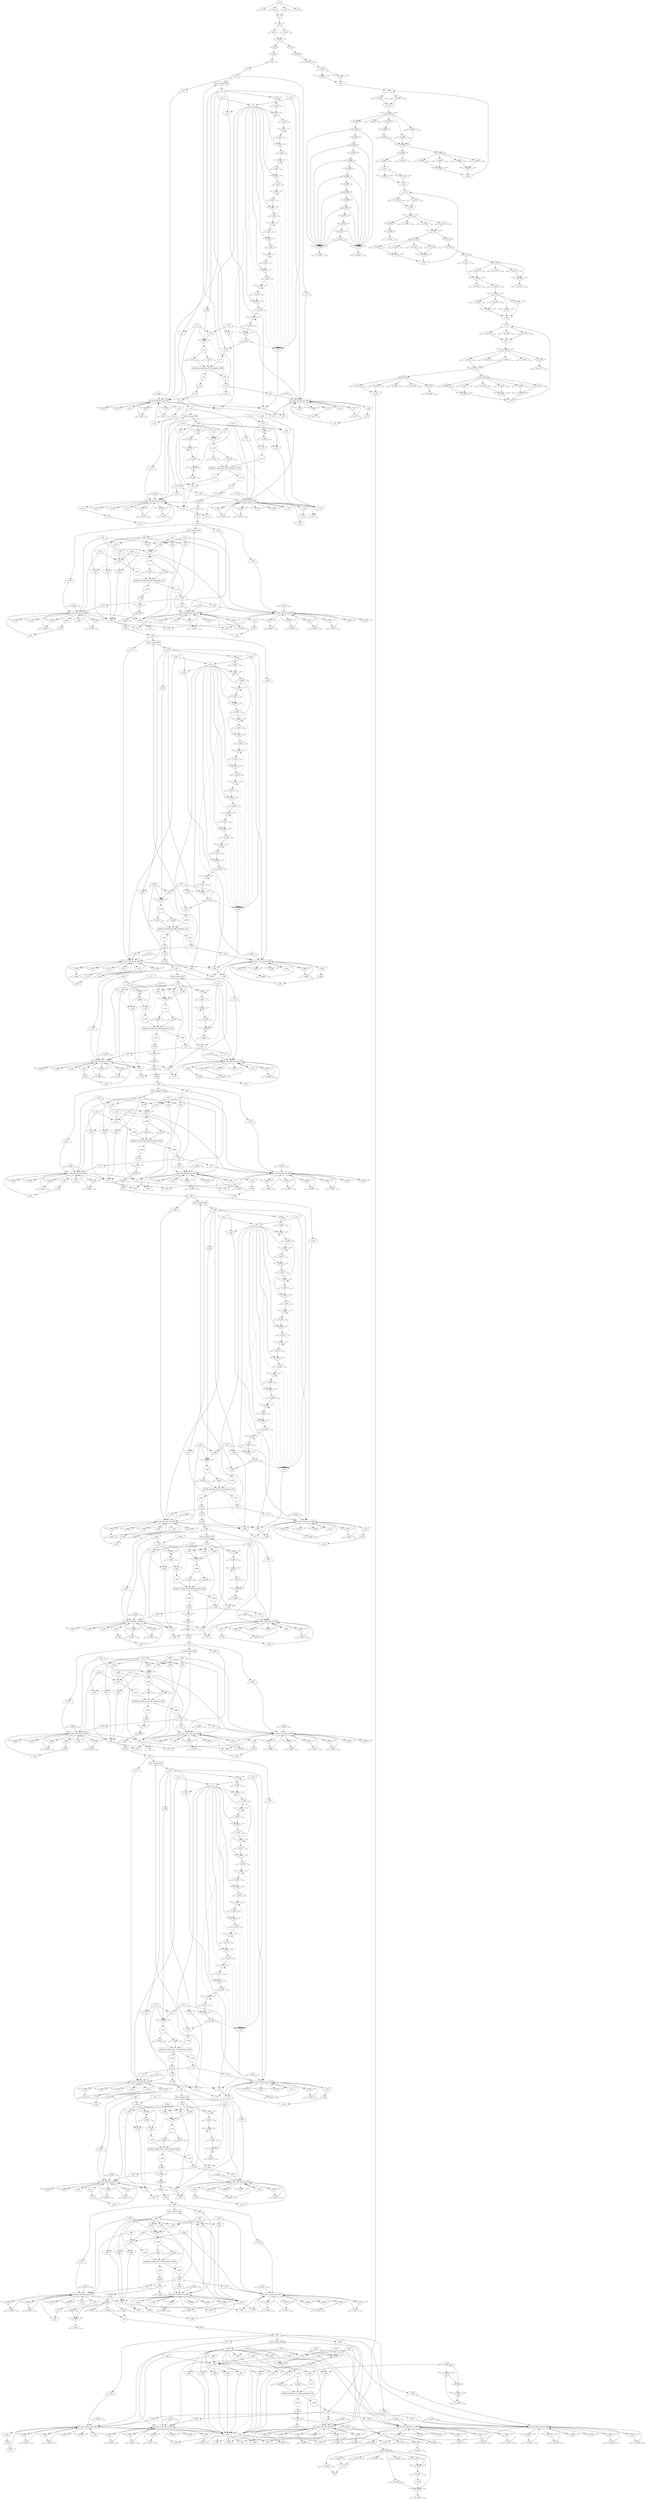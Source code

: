 digraph control_path {
  e_0: entry_node : n ;
  e_1 [shape = invtriangle];
  e_2: exit_node : s ;
  e_3 [shape = triangle];
  e_4 [shape = triangle];
  e_5 [shape = triangle];
  e_6 [shape = triangle];
  e_7 [shape = invtrapezium];
  e_8 [shape = invtriangle];
  e_9 [shape = triangle];
  e_10 [shape = triangle];
  e_11 [shape = invtriangle];
  e_12 [shape = diamond];
  e_13 [shape = diamond];
  e_14 [shape = invtriangle];
  e_15 [shape = invtriangle];
  e_16 [shape = invtriangle];
  e_17 [shape = invtriangle];
  e_18 [shape = invtriangle];
  e_19 [shape = invtriangle];
  e_20 [shape = invtriangle];
  e_21 [shape = invtriangle];
  e_22 [shape = circle];
  e_23 [shape = invtriangle];
  e_24 [shape = diamond];
  e_25 [shape = triangle];
  e_26 [shape = dot];
  e_27 [shape = dot];
  e_28 [shape = circle];
  e_29 [shape = circle];
  e_30 [shape = circle];
  e_31 [shape = circle];
  e_32 [shape = trapezium];
  e_33 [shape = trapezium];
  e_34 [shape = trapezium];
  e_35 [shape = invtriangle];
  e_36 [shape = invtrapezium];
  e_37 [shape = invtrapezium];
  e_38 [shape = invtrapezium];
  e_39 [shape = invtrapezium];
  e_40 [shape = invtrapezium];
  e_41 [shape = invtrapezium];
  e_42 [shape = invtrapezium];
  e_43 [shape = trapezium];
  e_44 [shape = trapezium];
  e_45 [shape = invtriangle];
  e_46 [shape = trapezium];
  e_47 [shape = invtriangle];
  e_48 [shape = triangle];
  e_49 [shape = invtrapezium];
  e_50 [shape = invtrapezium];
  e_51 [shape = invtrapezium];
  e_52 [shape = dot];
  e_53 [shape = invtriangle];
  e_54 [shape = invtriangle];
  e_55 [shape = triangle];
  e_56 [shape = triangle];
  e_57 [shape = invtrapezium];
  e_58 [shape = invtrapezium];
  e_59 [shape = trapezium];
  e_60 [shape = invtrapezium];
  e_61 [shape = trapezium];
  e_62 [shape = trapezium];
  e_63 [shape = trapezium];
  e_64 [shape = invtriangle];
  e_65 [shape = trapezium];
  e_66 [shape = invtriangle];
  e_67 [shape = triangle];
  e_68 [shape = invtrapezium];
  e_69 [shape = invtrapezium];
  e_70 [shape = invtrapezium];
  e_71 [shape = dot];
  e_72 [shape = invtriangle];
  e_73 [shape = invtriangle];
  e_74 [shape = triangle];
  e_75 [shape = triangle];
  e_76 [shape = invtriangle];
  e_77 [shape = invtriangle];
  e_78 [shape = triangle];
  e_79 [shape = triangle];
  e_80 [shape = invtriangle];
  e_81 [shape = invtriangle];
  e_82 [shape = triangle];
  e_83 [shape = triangle];
  e_84 [shape = invtriangle];
  e_85 [shape = invtriangle];
  e_86 [shape = triangle];
  e_87 [shape = triangle];
  e_88 [shape = invtriangle];
  e_89 [shape = invtriangle];
  e_90 [shape = triangle];
  e_91 [shape = triangle];
  e_92 [shape = invtriangle];
  e_93 [shape = invtriangle];
  e_94 [shape = triangle];
  e_95 [shape = triangle];
  e_96 [shape = invtriangle];
  e_97 [shape = invtriangle];
  e_98 [shape = triangle];
  e_99 [shape = triangle];
  e_100 [shape = invtriangle];
  e_101 [shape = invtriangle];
  e_102 [shape = triangle];
  e_103 [shape = triangle];
  e_104 [shape = invtriangle];
  e_105 [shape = invtriangle];
  e_106 [shape = triangle];
  e_107 [shape = triangle];
  e_108 [shape = dot];
  e_109 [shape = invtrapezium];
  e_110 [shape = triangle];
  e_111 [shape = triangle];
  e_112 [shape = dot];
  e_113 [shape = dot];
  e_114 [shape = circle];
  e_115 [shape = circle];
  e_116 [shape = circle];
  e_117 [shape = circle];
  e_118 [shape = trapezium];
  e_119 [shape = trapezium];
  e_120 [shape = trapezium];
  e_121 [shape = invtriangle];
  e_122 [shape = invtrapezium];
  e_123 [shape = invtrapezium];
  e_124 [shape = invtrapezium];
  e_125 [shape = invtrapezium];
  e_126 [shape = invtrapezium];
  e_127 [shape = invtrapezium];
  e_128 [shape = invtrapezium];
  e_129 [shape = trapezium];
  e_130 [shape = trapezium];
  e_131 [shape = invtriangle];
  e_132 [shape = trapezium];
  e_133 [shape = invtriangle];
  e_134 [shape = triangle];
  e_135 [shape = invtrapezium];
  e_136 [shape = invtrapezium];
  e_137 [shape = invtrapezium];
  e_138 [shape = dot];
  e_139 [shape = invtriangle];
  e_140 [shape = invtriangle];
  e_141 [shape = triangle];
  e_142 [shape = triangle];
  e_143 [shape = invtrapezium];
  e_144 [shape = invtrapezium];
  e_145 [shape = trapezium];
  e_146 [shape = invtrapezium];
  e_147 [shape = trapezium];
  e_148 [shape = trapezium];
  e_149 [shape = trapezium];
  e_150 [shape = invtriangle];
  e_151 [shape = trapezium];
  e_152 [shape = invtriangle];
  e_153 [shape = triangle];
  e_154 [shape = invtrapezium];
  e_155 [shape = invtrapezium];
  e_156 [shape = invtrapezium];
  e_157 [shape = dot];
  e_158 [shape = invtriangle];
  e_159 [shape = invtriangle];
  e_160 [shape = triangle];
  e_161 [shape = triangle];
  e_162 [shape = invtriangle];
  e_163 [shape = invtriangle];
  e_164 [shape = invtriangle];
  e_165 [shape = invtriangle];
  e_166 [shape = triangle];
  e_167 [shape = triangle];
  e_168 [shape = triangle];
  e_169 [shape = triangle];
  e_170 [shape = dot];
  e_171 [shape = invtrapezium];
  e_172 [shape = triangle];
  e_173 [shape = triangle];
  e_174 [shape = dot];
  e_175 [shape = diamond];
  e_176 [shape = triangle];
  e_177 [shape = dot];
  e_178 [shape = circle];
  e_179 [shape = circle];
  e_180 [shape = circle];
  e_181 [shape = circle];
  e_182 [shape = trapezium];
  e_183 [shape = trapezium];
  e_184 [shape = trapezium];
  e_185 [shape = invtriangle];
  e_186 [shape = invtrapezium];
  e_187 [shape = invtrapezium];
  e_188 [shape = invtrapezium];
  e_189 [shape = invtrapezium];
  e_190 [shape = invtrapezium];
  e_191 [shape = invtrapezium];
  e_192 [shape = invtrapezium];
  e_193 [shape = trapezium];
  e_194 [shape = trapezium];
  e_195 [shape = invtriangle];
  e_196 [shape = trapezium];
  e_197 [shape = invtriangle];
  e_198 [shape = triangle];
  e_199 [shape = invtrapezium];
  e_200 [shape = invtrapezium];
  e_201 [shape = invtrapezium];
  e_202 [shape = dot];
  e_203 [shape = invtriangle];
  e_204 [shape = invtriangle];
  e_205 [shape = triangle];
  e_206 [shape = triangle];
  e_207 [shape = invtrapezium];
  e_208 [shape = invtrapezium];
  e_209 [shape = trapezium];
  e_210 [shape = invtrapezium];
  e_211 [shape = trapezium];
  e_212 [shape = trapezium];
  e_213 [shape = trapezium];
  e_214 [shape = invtriangle];
  e_215 [shape = trapezium];
  e_216 [shape = invtriangle];
  e_217 [shape = triangle];
  e_218 [shape = invtrapezium];
  e_219 [shape = invtrapezium];
  e_220 [shape = invtrapezium];
  e_221 [shape = dot];
  e_222 [shape = invtriangle];
  e_223 [shape = invtriangle];
  e_224 [shape = triangle];
  e_225 [shape = triangle];
  e_226 [shape = invtrapezium];
  e_227 [shape = invtrapezium];
  e_228 [shape = trapezium];
  e_229 [shape = invtrapezium];
  e_230 [shape = trapezium];
  e_231 [shape = trapezium];
  e_232 [shape = trapezium];
  e_233 [shape = invtriangle];
  e_234 [shape = trapezium];
  e_235 [shape = invtriangle];
  e_236 [shape = triangle];
  e_237 [shape = invtriangle];
  e_238 [shape = invtriangle];
  e_239 [shape = triangle];
  e_240 [shape = triangle];
  e_241 [shape = invtriangle];
  e_242 [shape = invtriangle];
  e_243 [shape = triangle];
  e_244 [shape = triangle];
  e_245 [shape = dot];
  e_246 [shape = triangle];
  e_247 [shape = triangle];
  e_248 [shape = dot];
  e_249 [shape = diamond];
  e_250 [shape = triangle];
  e_251 [shape = dot];
  e_252 [shape = dot];
  e_253 [shape = circle];
  e_254 [shape = circle];
  e_255 [shape = circle];
  e_256 [shape = circle];
  e_257 [shape = trapezium];
  e_258 [shape = trapezium];
  e_259 [shape = trapezium];
  e_260 [shape = invtriangle];
  e_261 [shape = invtrapezium];
  e_262 [shape = invtrapezium];
  e_263 [shape = invtrapezium];
  e_264 [shape = invtrapezium];
  e_265 [shape = invtrapezium];
  e_266 [shape = invtrapezium];
  e_267 [shape = invtrapezium];
  e_268 [shape = trapezium];
  e_269 [shape = trapezium];
  e_270 [shape = invtriangle];
  e_271 [shape = trapezium];
  e_272 [shape = invtriangle];
  e_273 [shape = triangle];
  e_274 [shape = invtrapezium];
  e_275 [shape = invtrapezium];
  e_276 [shape = invtrapezium];
  e_277 [shape = dot];
  e_278 [shape = invtriangle];
  e_279 [shape = invtriangle];
  e_280 [shape = triangle];
  e_281 [shape = triangle];
  e_282 [shape = invtrapezium];
  e_283 [shape = invtrapezium];
  e_284 [shape = trapezium];
  e_285 [shape = invtrapezium];
  e_286 [shape = trapezium];
  e_287 [shape = trapezium];
  e_288 [shape = trapezium];
  e_289 [shape = invtriangle];
  e_290 [shape = trapezium];
  e_291 [shape = invtriangle];
  e_292 [shape = triangle];
  e_293 [shape = invtrapezium];
  e_294 [shape = invtrapezium];
  e_295 [shape = invtrapezium];
  e_296 [shape = dot];
  e_297 [shape = invtriangle];
  e_298 [shape = invtriangle];
  e_299 [shape = triangle];
  e_300 [shape = triangle];
  e_301 [shape = invtriangle];
  e_302 [shape = invtriangle];
  e_303 [shape = triangle];
  e_304 [shape = triangle];
  e_305 [shape = invtriangle];
  e_306 [shape = invtriangle];
  e_307 [shape = triangle];
  e_308 [shape = triangle];
  e_309 [shape = invtriangle];
  e_310 [shape = invtriangle];
  e_311 [shape = triangle];
  e_312 [shape = triangle];
  e_313 [shape = invtriangle];
  e_314 [shape = invtriangle];
  e_315 [shape = triangle];
  e_316 [shape = triangle];
  e_317 [shape = invtriangle];
  e_318 [shape = invtriangle];
  e_319 [shape = triangle];
  e_320 [shape = triangle];
  e_321 [shape = invtriangle];
  e_322 [shape = invtriangle];
  e_323 [shape = triangle];
  e_324 [shape = triangle];
  e_325 [shape = invtriangle];
  e_326 [shape = invtriangle];
  e_327 [shape = triangle];
  e_328 [shape = triangle];
  e_329 [shape = invtriangle];
  e_330 [shape = invtriangle];
  e_331 [shape = triangle];
  e_332 [shape = triangle];
  e_333 [shape = dot];
  e_334 [shape = invtrapezium];
  e_335 [shape = triangle];
  e_336 [shape = triangle];
  e_337 [shape = dot];
  e_338 [shape = dot];
  e_339 [shape = circle];
  e_340 [shape = circle];
  e_341 [shape = circle];
  e_342 [shape = circle];
  e_343 [shape = trapezium];
  e_344 [shape = trapezium];
  e_345 [shape = trapezium];
  e_346 [shape = invtriangle];
  e_347 [shape = invtrapezium];
  e_348 [shape = invtrapezium];
  e_349 [shape = invtrapezium];
  e_350 [shape = invtrapezium];
  e_351 [shape = invtrapezium];
  e_352 [shape = invtrapezium];
  e_353 [shape = invtrapezium];
  e_354 [shape = trapezium];
  e_355 [shape = trapezium];
  e_356 [shape = invtriangle];
  e_357 [shape = trapezium];
  e_358 [shape = invtriangle];
  e_359 [shape = triangle];
  e_360 [shape = invtrapezium];
  e_361 [shape = invtrapezium];
  e_362 [shape = invtrapezium];
  e_363 [shape = dot];
  e_364 [shape = invtriangle];
  e_365 [shape = invtriangle];
  e_366 [shape = triangle];
  e_367 [shape = triangle];
  e_368 [shape = invtrapezium];
  e_369 [shape = invtrapezium];
  e_370 [shape = trapezium];
  e_371 [shape = invtrapezium];
  e_372 [shape = trapezium];
  e_373 [shape = trapezium];
  e_374 [shape = trapezium];
  e_375 [shape = invtriangle];
  e_376 [shape = trapezium];
  e_377 [shape = invtriangle];
  e_378 [shape = triangle];
  e_379 [shape = invtrapezium];
  e_380 [shape = invtrapezium];
  e_381 [shape = invtrapezium];
  e_382 [shape = dot];
  e_383 [shape = invtriangle];
  e_384 [shape = invtriangle];
  e_385 [shape = triangle];
  e_386 [shape = triangle];
  e_387 [shape = invtriangle];
  e_388 [shape = invtriangle];
  e_389 [shape = invtriangle];
  e_390 [shape = invtriangle];
  e_391 [shape = triangle];
  e_392 [shape = triangle];
  e_393 [shape = triangle];
  e_394 [shape = triangle];
  e_395 [shape = dot];
  e_396 [shape = invtrapezium];
  e_397 [shape = triangle];
  e_398 [shape = triangle];
  e_399 [shape = dot];
  e_400 [shape = diamond];
  e_401 [shape = triangle];
  e_402 [shape = dot];
  e_403 [shape = circle];
  e_404 [shape = circle];
  e_405 [shape = circle];
  e_406 [shape = circle];
  e_407 [shape = trapezium];
  e_408 [shape = trapezium];
  e_409 [shape = trapezium];
  e_410 [shape = invtriangle];
  e_411 [shape = invtrapezium];
  e_412 [shape = invtrapezium];
  e_413 [shape = invtrapezium];
  e_414 [shape = invtrapezium];
  e_415 [shape = invtrapezium];
  e_416 [shape = invtrapezium];
  e_417 [shape = invtrapezium];
  e_418 [shape = trapezium];
  e_419 [shape = trapezium];
  e_420 [shape = invtriangle];
  e_421 [shape = trapezium];
  e_422 [shape = invtriangle];
  e_423 [shape = triangle];
  e_424 [shape = invtrapezium];
  e_425 [shape = invtrapezium];
  e_426 [shape = invtrapezium];
  e_427 [shape = dot];
  e_428 [shape = invtriangle];
  e_429 [shape = invtriangle];
  e_430 [shape = triangle];
  e_431 [shape = triangle];
  e_432 [shape = invtrapezium];
  e_433 [shape = invtrapezium];
  e_434 [shape = trapezium];
  e_435 [shape = invtrapezium];
  e_436 [shape = trapezium];
  e_437 [shape = trapezium];
  e_438 [shape = trapezium];
  e_439 [shape = invtriangle];
  e_440 [shape = trapezium];
  e_441 [shape = invtriangle];
  e_442 [shape = triangle];
  e_443 [shape = invtrapezium];
  e_444 [shape = invtrapezium];
  e_445 [shape = invtrapezium];
  e_446 [shape = dot];
  e_447 [shape = invtriangle];
  e_448 [shape = invtriangle];
  e_449 [shape = triangle];
  e_450 [shape = triangle];
  e_451 [shape = invtrapezium];
  e_452 [shape = invtrapezium];
  e_453 [shape = trapezium];
  e_454 [shape = invtrapezium];
  e_455 [shape = trapezium];
  e_456 [shape = trapezium];
  e_457 [shape = trapezium];
  e_458 [shape = invtriangle];
  e_459 [shape = trapezium];
  e_460 [shape = invtriangle];
  e_461 [shape = triangle];
  e_462 [shape = invtriangle];
  e_463 [shape = invtriangle];
  e_464 [shape = triangle];
  e_465 [shape = triangle];
  e_466 [shape = invtriangle];
  e_467 [shape = invtriangle];
  e_468 [shape = triangle];
  e_469 [shape = triangle];
  e_470 [shape = dot];
  e_471 [shape = triangle];
  e_472 [shape = triangle];
  e_473 [shape = dot];
  e_474 [shape = diamond];
  e_475 [shape = triangle];
  e_476 [shape = dot];
  e_477 [shape = dot];
  e_478 [shape = circle];
  e_479 [shape = circle];
  e_480 [shape = circle];
  e_481 [shape = circle];
  e_482 [shape = trapezium];
  e_483 [shape = trapezium];
  e_484 [shape = trapezium];
  e_485 [shape = invtriangle];
  e_486 [shape = invtrapezium];
  e_487 [shape = invtrapezium];
  e_488 [shape = invtrapezium];
  e_489 [shape = invtrapezium];
  e_490 [shape = invtrapezium];
  e_491 [shape = invtrapezium];
  e_492 [shape = invtrapezium];
  e_493 [shape = trapezium];
  e_494 [shape = trapezium];
  e_495 [shape = invtriangle];
  e_496 [shape = trapezium];
  e_497 [shape = invtriangle];
  e_498 [shape = triangle];
  e_499 [shape = invtrapezium];
  e_500 [shape = invtrapezium];
  e_501 [shape = invtrapezium];
  e_502 [shape = dot];
  e_503 [shape = invtriangle];
  e_504 [shape = invtriangle];
  e_505 [shape = triangle];
  e_506 [shape = triangle];
  e_507 [shape = invtrapezium];
  e_508 [shape = invtrapezium];
  e_509 [shape = trapezium];
  e_510 [shape = invtrapezium];
  e_511 [shape = trapezium];
  e_512 [shape = trapezium];
  e_513 [shape = trapezium];
  e_514 [shape = invtriangle];
  e_515 [shape = trapezium];
  e_516 [shape = invtriangle];
  e_517 [shape = triangle];
  e_518 [shape = invtrapezium];
  e_519 [shape = invtrapezium];
  e_520 [shape = invtrapezium];
  e_521 [shape = dot];
  e_522 [shape = invtriangle];
  e_523 [shape = invtriangle];
  e_524 [shape = triangle];
  e_525 [shape = triangle];
  e_526 [shape = invtriangle];
  e_527 [shape = invtriangle];
  e_528 [shape = triangle];
  e_529 [shape = triangle];
  e_530 [shape = invtriangle];
  e_531 [shape = invtriangle];
  e_532 [shape = triangle];
  e_533 [shape = triangle];
  e_534 [shape = invtriangle];
  e_535 [shape = invtriangle];
  e_536 [shape = triangle];
  e_537 [shape = triangle];
  e_538 [shape = invtriangle];
  e_539 [shape = invtriangle];
  e_540 [shape = triangle];
  e_541 [shape = triangle];
  e_542 [shape = invtriangle];
  e_543 [shape = invtriangle];
  e_544 [shape = triangle];
  e_545 [shape = triangle];
  e_546 [shape = invtriangle];
  e_547 [shape = invtriangle];
  e_548 [shape = triangle];
  e_549 [shape = triangle];
  e_550 [shape = invtriangle];
  e_551 [shape = invtriangle];
  e_552 [shape = triangle];
  e_553 [shape = triangle];
  e_554 [shape = invtriangle];
  e_555 [shape = invtriangle];
  e_556 [shape = triangle];
  e_557 [shape = triangle];
  e_558 [shape = dot];
  e_559 [shape = invtrapezium];
  e_560 [shape = triangle];
  e_561 [shape = triangle];
  e_562 [shape = dot];
  e_563 [shape = dot];
  e_564 [shape = circle];
  e_565 [shape = circle];
  e_566 [shape = circle];
  e_567 [shape = circle];
  e_568 [shape = trapezium];
  e_569 [shape = trapezium];
  e_570 [shape = trapezium];
  e_571 [shape = invtriangle];
  e_572 [shape = invtrapezium];
  e_573 [shape = invtrapezium];
  e_574 [shape = invtrapezium];
  e_575 [shape = invtrapezium];
  e_576 [shape = invtrapezium];
  e_577 [shape = invtrapezium];
  e_578 [shape = invtrapezium];
  e_579 [shape = trapezium];
  e_580 [shape = trapezium];
  e_581 [shape = invtriangle];
  e_582 [shape = trapezium];
  e_583 [shape = invtriangle];
  e_584 [shape = triangle];
  e_585 [shape = invtrapezium];
  e_586 [shape = invtrapezium];
  e_587 [shape = invtrapezium];
  e_588 [shape = dot];
  e_589 [shape = invtriangle];
  e_590 [shape = invtriangle];
  e_591 [shape = triangle];
  e_592 [shape = triangle];
  e_593 [shape = invtrapezium];
  e_594 [shape = invtrapezium];
  e_595 [shape = trapezium];
  e_596 [shape = invtrapezium];
  e_597 [shape = trapezium];
  e_598 [shape = trapezium];
  e_599 [shape = trapezium];
  e_600 [shape = invtriangle];
  e_601 [shape = trapezium];
  e_602 [shape = invtriangle];
  e_603 [shape = triangle];
  e_604 [shape = invtrapezium];
  e_605 [shape = invtrapezium];
  e_606 [shape = invtrapezium];
  e_607 [shape = dot];
  e_608 [shape = invtriangle];
  e_609 [shape = invtriangle];
  e_610 [shape = triangle];
  e_611 [shape = triangle];
  e_612 [shape = invtriangle];
  e_613 [shape = invtriangle];
  e_614 [shape = invtriangle];
  e_615 [shape = invtriangle];
  e_616 [shape = triangle];
  e_617 [shape = triangle];
  e_618 [shape = triangle];
  e_619 [shape = triangle];
  e_620 [shape = dot];
  e_621 [shape = invtrapezium];
  e_622 [shape = triangle];
  e_623 [shape = triangle];
  e_624 [shape = dot];
  e_625 [shape = diamond];
  e_626 [shape = triangle];
  e_627 [shape = dot];
  e_628 [shape = circle];
  e_629 [shape = circle];
  e_630 [shape = circle];
  e_631 [shape = circle];
  e_632 [shape = trapezium];
  e_633 [shape = trapezium];
  e_634 [shape = trapezium];
  e_635 [shape = invtriangle];
  e_636 [shape = invtrapezium];
  e_637 [shape = invtrapezium];
  e_638 [shape = invtrapezium];
  e_639 [shape = invtrapezium];
  e_640 [shape = invtrapezium];
  e_641 [shape = invtrapezium];
  e_642 [shape = invtrapezium];
  e_643 [shape = trapezium];
  e_644 [shape = trapezium];
  e_645 [shape = invtriangle];
  e_646 [shape = trapezium];
  e_647 [shape = invtriangle];
  e_648 [shape = triangle];
  e_649 [shape = invtrapezium];
  e_650 [shape = invtrapezium];
  e_651 [shape = invtrapezium];
  e_652 [shape = dot];
  e_653 [shape = invtriangle];
  e_654 [shape = invtriangle];
  e_655 [shape = triangle];
  e_656 [shape = triangle];
  e_657 [shape = invtrapezium];
  e_658 [shape = invtrapezium];
  e_659 [shape = trapezium];
  e_660 [shape = invtrapezium];
  e_661 [shape = trapezium];
  e_662 [shape = trapezium];
  e_663 [shape = trapezium];
  e_664 [shape = invtriangle];
  e_665 [shape = trapezium];
  e_666 [shape = invtriangle];
  e_667 [shape = triangle];
  e_668 [shape = invtrapezium];
  e_669 [shape = invtrapezium];
  e_670 [shape = invtrapezium];
  e_671 [shape = dot];
  e_672 [shape = invtriangle];
  e_673 [shape = invtriangle];
  e_674 [shape = triangle];
  e_675 [shape = triangle];
  e_676 [shape = invtrapezium];
  e_677 [shape = invtrapezium];
  e_678 [shape = trapezium];
  e_679 [shape = invtrapezium];
  e_680 [shape = trapezium];
  e_681 [shape = trapezium];
  e_682 [shape = trapezium];
  e_683 [shape = invtriangle];
  e_684 [shape = trapezium];
  e_685 [shape = invtriangle];
  e_686 [shape = triangle];
  e_687 [shape = invtriangle];
  e_688 [shape = invtriangle];
  e_689 [shape = triangle];
  e_690 [shape = triangle];
  e_691 [shape = invtriangle];
  e_692 [shape = invtriangle];
  e_693 [shape = triangle];
  e_694 [shape = triangle];
  e_695 [shape = dot];
  e_696 [shape = triangle];
  e_697 [shape = triangle];
  e_698 [shape = dot];
  e_699 [shape = diamond];
  e_700 [shape = triangle];
  e_701 [shape = dot];
  e_702 [shape = dot];
  e_703 [shape = circle];
  e_704 [shape = circle];
  e_705 [shape = circle];
  e_706 [shape = circle];
  e_707 [shape = trapezium];
  e_708 [shape = trapezium];
  e_709 [shape = trapezium];
  e_710 [shape = invtriangle];
  e_711 [shape = invtrapezium];
  e_712 [shape = invtrapezium];
  e_713 [shape = invtrapezium];
  e_714 [shape = invtrapezium];
  e_715 [shape = invtrapezium];
  e_716 [shape = invtrapezium];
  e_717 [shape = invtrapezium];
  e_718 [shape = trapezium];
  e_719 [shape = trapezium];
  e_720 [shape = invtriangle];
  e_721 [shape = trapezium];
  e_722 [shape = invtriangle];
  e_723 [shape = triangle];
  e_724 [shape = invtrapezium];
  e_725 [shape = invtrapezium];
  e_726 [shape = invtrapezium];
  e_727 [shape = dot];
  e_728 [shape = invtriangle];
  e_729 [shape = invtriangle];
  e_730 [shape = triangle];
  e_731 [shape = triangle];
  e_732 [shape = invtrapezium];
  e_733 [shape = invtrapezium];
  e_734 [shape = trapezium];
  e_735 [shape = invtrapezium];
  e_736 [shape = trapezium];
  e_737 [shape = trapezium];
  e_738 [shape = trapezium];
  e_739 [shape = invtriangle];
  e_740 [shape = trapezium];
  e_741 [shape = invtriangle];
  e_742 [shape = triangle];
  e_743 [shape = invtrapezium];
  e_744 [shape = invtrapezium];
  e_745 [shape = invtrapezium];
  e_746 [shape = dot];
  e_747 [shape = invtriangle];
  e_748 [shape = invtriangle];
  e_749 [shape = triangle];
  e_750 [shape = triangle];
  e_751 [shape = invtriangle];
  e_752 [shape = invtriangle];
  e_753 [shape = triangle];
  e_754 [shape = triangle];
  e_755 [shape = invtriangle];
  e_756 [shape = invtriangle];
  e_757 [shape = triangle];
  e_758 [shape = triangle];
  e_759 [shape = invtriangle];
  e_760 [shape = invtriangle];
  e_761 [shape = triangle];
  e_762 [shape = triangle];
  e_763 [shape = invtriangle];
  e_764 [shape = invtriangle];
  e_765 [shape = triangle];
  e_766 [shape = triangle];
  e_767 [shape = invtriangle];
  e_768 [shape = invtriangle];
  e_769 [shape = triangle];
  e_770 [shape = triangle];
  e_771 [shape = invtriangle];
  e_772 [shape = invtriangle];
  e_773 [shape = triangle];
  e_774 [shape = triangle];
  e_775 [shape = invtriangle];
  e_776 [shape = invtriangle];
  e_777 [shape = triangle];
  e_778 [shape = triangle];
  e_779 [shape = invtriangle];
  e_780 [shape = invtriangle];
  e_781 [shape = triangle];
  e_782 [shape = triangle];
  e_783 [shape = dot];
  e_784 [shape = invtrapezium];
  e_785 [shape = triangle];
  e_786 [shape = triangle];
  e_787 [shape = dot];
  e_788 [shape = dot];
  e_789 [shape = circle];
  e_790 [shape = circle];
  e_791 [shape = circle];
  e_792 [shape = circle];
  e_793 [shape = trapezium];
  e_794 [shape = trapezium];
  e_795 [shape = trapezium];
  e_796 [shape = invtriangle];
  e_797 [shape = invtrapezium];
  e_798 [shape = invtrapezium];
  e_799 [shape = invtrapezium];
  e_800 [shape = invtrapezium];
  e_801 [shape = invtrapezium];
  e_802 [shape = invtrapezium];
  e_803 [shape = invtrapezium];
  e_804 [shape = trapezium];
  e_805 [shape = trapezium];
  e_806 [shape = invtriangle];
  e_807 [shape = trapezium];
  e_808 [shape = invtriangle];
  e_809 [shape = triangle];
  e_810 [shape = invtrapezium];
  e_811 [shape = invtrapezium];
  e_812 [shape = invtrapezium];
  e_813 [shape = dot];
  e_814 [shape = invtriangle];
  e_815 [shape = invtriangle];
  e_816 [shape = triangle];
  e_817 [shape = triangle];
  e_818 [shape = invtrapezium];
  e_819 [shape = invtrapezium];
  e_820 [shape = trapezium];
  e_821 [shape = invtrapezium];
  e_822 [shape = trapezium];
  e_823 [shape = trapezium];
  e_824 [shape = trapezium];
  e_825 [shape = invtriangle];
  e_826 [shape = trapezium];
  e_827 [shape = invtriangle];
  e_828 [shape = triangle];
  e_829 [shape = invtrapezium];
  e_830 [shape = invtrapezium];
  e_831 [shape = invtrapezium];
  e_832 [shape = dot];
  e_833 [shape = invtriangle];
  e_834 [shape = invtriangle];
  e_835 [shape = triangle];
  e_836 [shape = triangle];
  e_837 [shape = invtriangle];
  e_838 [shape = invtriangle];
  e_839 [shape = invtriangle];
  e_840 [shape = invtriangle];
  e_841 [shape = triangle];
  e_842 [shape = triangle];
  e_843 [shape = triangle];
  e_844 [shape = triangle];
  e_845 [shape = dot];
  e_846 [shape = invtrapezium];
  e_847 [shape = triangle];
  e_848 [shape = triangle];
  e_849 [shape = dot];
  e_850 [shape = diamond];
  e_851 [shape = triangle];
  e_852 [shape = dot];
  e_853 [shape = circle];
  e_854 [shape = circle];
  e_855 [shape = circle];
  e_856 [shape = circle];
  e_857 [shape = trapezium];
  e_858 [shape = trapezium];
  e_859 [shape = trapezium];
  e_860 [shape = invtriangle];
  e_861 [shape = invtrapezium];
  e_862 [shape = invtrapezium];
  e_863 [shape = invtrapezium];
  e_864 [shape = invtrapezium];
  e_865 [shape = invtrapezium];
  e_866 [shape = invtrapezium];
  e_867 [shape = invtrapezium];
  e_868 [shape = trapezium];
  e_869 [shape = trapezium];
  e_870 [shape = invtriangle];
  e_871 [shape = trapezium];
  e_872 [shape = invtriangle];
  e_873 [shape = triangle];
  e_874 [shape = invtrapezium];
  e_875 [shape = invtrapezium];
  e_876 [shape = invtrapezium];
  e_877 [shape = dot];
  e_878 [shape = invtriangle];
  e_879 [shape = invtriangle];
  e_880 [shape = triangle];
  e_881 [shape = triangle];
  e_882 [shape = invtrapezium];
  e_883 [shape = invtrapezium];
  e_884 [shape = trapezium];
  e_885 [shape = invtrapezium];
  e_886 [shape = trapezium];
  e_887 [shape = trapezium];
  e_888 [shape = trapezium];
  e_889 [shape = invtriangle];
  e_890 [shape = trapezium];
  e_891 [shape = invtriangle];
  e_892 [shape = triangle];
  e_893 [shape = invtrapezium];
  e_894 [shape = invtrapezium];
  e_895 [shape = invtrapezium];
  e_896 [shape = dot];
  e_897 [shape = invtriangle];
  e_898 [shape = invtriangle];
  e_899 [shape = triangle];
  e_900 [shape = triangle];
  e_901 [shape = invtrapezium];
  e_902 [shape = invtrapezium];
  e_903 [shape = trapezium];
  e_904 [shape = invtrapezium];
  e_905 [shape = trapezium];
  e_906 [shape = trapezium];
  e_907 [shape = trapezium];
  e_908 [shape = invtriangle];
  e_909 [shape = trapezium];
  e_910 [shape = invtriangle];
  e_911 [shape = triangle];
  e_912 [shape = invtriangle];
  e_913 [shape = invtriangle];
  e_914 [shape = triangle];
  e_915 [shape = triangle];
  e_916 [shape = invtriangle];
  e_917 [shape = invtriangle];
  e_918 [shape = triangle];
  e_919 [shape = triangle];
  e_920 [shape = dot];
  e_921 [shape = triangle];
  e_922 [shape = triangle];
  e_923 [shape = dot];
  e_924 [shape = triangle];
  e_925 [shape = diamond];
  e_926 [shape = diamond];
  e_927 [shape = triangle];
  e_928 [shape = triangle];
  e_929 [shape = triangle];
  e_930 [shape = invtriangle];
  e_931 [shape = triangle];
  e_932 [shape = triangle];
  e_933 [shape = dot];
  e_934 [shape = circle];
  e_935 [shape = circle];
  e_936 [shape = circle];
  e_937 [shape = circle];
  e_938 [shape = trapezium];
  e_939 [shape = trapezium];
  e_940 [shape = trapezium];
  e_941 [shape = invtriangle];
  e_942 [shape = invtrapezium];
  e_943 [shape = invtrapezium];
  e_944 [shape = invtrapezium];
  e_945 [shape = invtrapezium];
  e_946 [shape = invtrapezium];
  e_947 [shape = invtrapezium];
  e_948 [shape = invtrapezium];
  e_949 [shape = trapezium];
  e_950 [shape = trapezium];
  e_951 [shape = invtriangle];
  e_952 [shape = trapezium];
  e_953 [shape = invtriangle];
  e_954 [shape = triangle];
  e_955 [shape = invtrapezium];
  e_956 [shape = invtrapezium];
  e_957 [shape = invtrapezium];
  e_958 [shape = dot];
  e_959 [shape = invtriangle];
  e_960 [shape = invtriangle];
  e_961 [shape = triangle];
  e_962 [shape = triangle];
  e_963 [shape = invtrapezium];
  e_964 [shape = invtrapezium];
  e_965 [shape = trapezium];
  e_966 [shape = invtrapezium];
  e_967 [shape = trapezium];
  e_968 [shape = trapezium];
  e_969 [shape = trapezium];
  e_970 [shape = invtriangle];
  e_971 [shape = trapezium];
  e_972 [shape = invtriangle];
  e_973 [shape = triangle];
  e_974 [shape = invtriangle];
  e_975 [shape = invtriangle];
  e_976 [shape = triangle];
  e_977 [shape = triangle];
  e_978 [shape = invtriangle];
  e_979 [shape = invtriangle];
  e_980 [shape = triangle];
  e_981 [shape = triangle];
  e_982 [shape = invtrapezium];
  e_983 [shape = invtrapezium];
  e_984 [shape = trapezium];
  e_985 [shape = invtrapezium];
  e_986 [shape = trapezium];
  e_987 [shape = trapezium];
  e_988 [shape = trapezium];
  e_989 [shape = invtriangle];
  e_990 [shape = trapezium];
  e_991 [shape = invtriangle];
  e_992 [shape = triangle];
  e_993 [shape = invtriangle];
  e_994 [shape = invtriangle];
  e_995 [shape = triangle];
  e_996 [shape = triangle];
  e_997 [shape = invtriangle];
  e_998 [shape = invtriangle];
  e_999 [shape = triangle];
  e_1000 [shape = triangle];
  e_1001 [shape = invtrapezium];
  e_1002 [shape = invtrapezium];
  e_1003 [shape = trapezium];
  e_1004 [shape = invtrapezium];
  e_1005 [shape = trapezium];
  e_1006 [shape = trapezium];
  e_1007 [shape = trapezium];
  e_1008 [shape = invtriangle];
  e_1009 [shape = trapezium];
  e_1010 [shape = invtriangle];
  e_1011 [shape = triangle];
  e_1012 [shape = invtriangle];
  e_1013 [shape = invtriangle];
  e_1014 [shape = triangle];
  e_1015 [shape = triangle];
  e_1016 [shape = invtriangle];
  e_1017 [shape = invtriangle];
  e_1018 [shape = triangle];
  e_1019 [shape = triangle];
  e_1020 [shape = invtrapezium];
  e_1021 [shape = invtrapezium];
  e_1022 [shape = trapezium];
  e_1023 [shape = invtrapezium];
  e_1024 [shape = trapezium];
  e_1025 [shape = trapezium];
  e_1026 [shape = trapezium];
  e_1027 [shape = invtriangle];
  e_1028 [shape = trapezium];
  e_1029 [shape = invtriangle];
  e_1030 [shape = triangle];
  e_1031 [shape = invtriangle];
  e_1032 [shape = invtriangle];
  e_1033 [shape = triangle];
  e_1034 [shape = triangle];
  e_1035 [shape = invtriangle];
  e_1036 [shape = invtriangle];
  e_1037 [shape = triangle];
  e_1038 [shape = triangle];
  e_1039 [shape = invtriangle];
  e_1040 [shape = invtriangle];
  e_1041 [shape = triangle];
  e_1042 [shape = triangle];
  e_1043 [shape = invtriangle];
  e_1044 [shape = diamond];
  e_1045 [shape = triangle];
  e_1046 [shape = dot];
  e_1047 [shape = invtrapezium];
  e_1048 [shape = triangle];
  e_1049 [shape = triangle];
  e_1050 [shape = dot];
  e_1051 [shape = triangle];
  e_1052 [shape = triangle];
  e_1053 [shape = invtriangle];
  e_1054 [shape = invtriangle];
  e_1055 [shape = invtriangle];
  e_1056 [shape = diamond];
  e_1057 [shape = triangle];
  e_1058 [shape = invtriangle];
  e_1059 [shape = diamond];
  e_1060 [shape = diamond];
  e_1061 [shape = diamond];
  e_1062 [shape = diamond];
  e_1063 [shape = diamond];
  e_1064 [shape = diamond];
  e_1065 [shape = diamond];
  e_1066 [shape = diamond];
  e_1067 [shape = diamond];
  e_1068 [shape = diamond];
  e_1069 [shape = diamond];
  e_1070 [shape = diamond];
  e_1071 [shape = diamond];
  e_1072 [shape = diamond];
  e_1073 [shape = diamond];
  e_1074 [shape = triangle];
  e_1075 [shape = invtriangle];
  e_1076 [shape = triangle];
  e_1077 [shape = diamond];
  e_1078 [shape = diamond];
  e_1079 [shape = triangle];
  e_1080 [shape = invtriangle];
  e_1081 [shape = triangle];
  e_1082 [shape = triangle];
  e_1083 [shape = triangle];
  e_1084 [shape = triangle];
  e_1085 [shape = invtriangle];
  e_1086 [shape = diamond];
  e_1087 [shape = diamond];
  e_1088 [shape = trapezium];
  e_1089 [shape = invtriangle];
  e_1090 [shape = invtriangle];
  e_1091 [shape = invtrapezium];
  e_1092 [shape = triangle];
  e_1093 [shape = triangle];
  e_1094 [shape = invtriangle];
  e_1095 [shape = triangle];
  e_1096 [shape = triangle];
  e_1097 [shape = invtriangle];
  e_1098 [shape = invtrapezium];
  e_1099 [shape = trapezium];
  e_1100 [shape = triangle];
  e_1101 [shape = triangle];
  e_1102 [shape = invtrapezium];
  e_1103 [shape = triangle];
  e_1104 [shape = triangle];
  e_1105 [shape = diamond];
  e_1106 [shape = diamond];
  e_1107 [shape = triangle];
  e_1108 [shape = triangle];
  e_1109 [shape = triangle];
  e_1110 [shape = triangle];
  e_1111 [shape = invtriangle];
  e_1112 [shape = diamond];
  e_1113 [shape = diamond];
  e_1114 [shape = diamond];
  e_1115 [shape = diamond];
  e_1116 [shape = diamond];
  e_1117 [shape = triangle];
  e_1118 [shape = triangle];
  e_1119 [shape = triangle];
  e_1120 [shape = invtriangle];
  e_1121 [shape = triangle];
  e_1122 [shape = triangle];
  e_1123 [shape = triangle];
  e_1124 [shape = triangle];
  e_1125 [shape = triangle];
  e_1126 [shape = diamond];
  e_1127 [shape = triangle];
  e_1128 [shape = triangle];
  e_1129 [shape = triangle];
  e_1130 [shape = triangle];
  e_1131 [shape = invtriangle];
  e_1132 [shape = diamond];
  e_1133 [shape = diamond];
  e_1134 [shape = triangle];
  e_1135 [shape = diamond];
  e_1136 [shape = triangle];
  e_1137 [shape = triangle];
  e_1138 [shape = triangle];
  e_1139 [shape = triangle];
  e_1140 [shape = invtrapezium];
  e_1141 [shape = trapezium];
  e_1142 [shape = invtriangle];
  e_1143 [shape = invtriangle];
  e_1144 [shape = invtrapezium];
  e_1145 [shape = triangle];
  e_1146 [shape = triangle];
  e_1147 [shape = invtriangle];
  e_1148 [shape = triangle];
  e_1149 [shape = triangle];
  e_1150 [shape = invtriangle];
  e_1151 [shape = invtrapezium];
  e_1152 [shape = trapezium];
  e_1153 [shape = triangle];
  e_1154 [shape = triangle];
  e_1155 [shape = invtrapezium];
  e_1156 [shape = invtriangle];
  e_1157 [shape = invtriangle];
  e_1158 [shape = invtriangle];
  e_1159 [shape = triangle];
  e_1160 [shape = triangle];
  e_1161 [shape = invtriangle];
  e_1162 [shape = invtrapezium];
  e_1163 [shape = triangle];
  e_1164 [shape = triangle];
  e_1165 [shape = invtriangle];
  e_1166 [shape = triangle];
  e_1167 [shape = triangle];
  e_1168 [shape = invtriangle];
  e_1169 [shape = triangle];
  e_1170 [shape = triangle];
  e_1171 [shape = invtriangle];
  e_1172 [shape = invtrapezium];
  e_1173 [shape = trapezium];
  e_1174 [shape = triangle];
  e_1175 [shape = triangle];
  e_1176 [shape = triangle];
  e_1177 [shape = invtrapezium];
  e_1178 [shape = triangle];
  e_1179 [shape = diamond];
  e_1180 [shape = triangle];
  e_1181 [shape = diamond];
  e_1182 [shape = diamond];
  e_1183 [shape = triangle];
  e_1184 [shape = triangle];
  e_1185 [shape = triangle];
  e_1186 [shape = invtriangle];
  e_1187 [shape = triangle];
  e_1188 [shape = triangle];
  e_1189 [shape = triangle];
  e_1190 [shape = triangle];
  e_1191 [shape = invtriangle];
  e_1192 [shape = triangle];
  e_1193 [shape = triangle];
  e_1194 [shape = dot];
  e_1195 [shape = invtrapezium];
  e_1052 -> e_1;
  e_1140 -> e_1;
  e_1183 -> e_2;
  e_1195 -> e_2;
  e_0 -> e_3;
  e_0 -> e_4;
  e_0 -> e_5;
  e_0 -> e_6;
  e_4 -> e_7;
  e_6 -> e_7;
  e_7 -> e_8;
  e_8 -> e_9;
  e_8 -> e_10;
  e_9 -> e_11;
  e_10 -> e_11;
  e_11 -> e_12;
  e_11 -> e_13;
  e_174 -> e_14;
  e_248 -> e_15;
  e_399 -> e_16;
  e_473 -> e_17;
  e_624 -> e_18;
  e_698 -> e_19;
  e_849 -> e_20;
  e_923 -> e_21;
  e_927 -> e_22;
  e_932 -> e_22;
  e_1050 -> e_23;
  e_12 -> e_24;
  e_24 -> e_25;
  e_112 -> e_26;
  e_25 -> e_27;
  e_35 -> e_30;
  e_109 -> e_31;
  e_29 -> e_32;
  e_27 -> e_33;
  e_39 -> e_35;
  e_43 -> e_35;
  e_108 -> e_35;
  e_40 -> e_36;
  e_57 -> e_36;
  e_39 -> e_36[style = dashed];
  e_42 -> e_37;
  e_60 -> e_37;
  e_41 -> e_38;
  e_58 -> e_38;
  e_43 -> e_39;
  e_62 -> e_39;
  e_34 -> e_40;
  e_37 -> e_40[style = dashed];
  e_34 -> e_41;
  e_43 -> e_41[style = dashed];
  e_32 -> e_44;
  e_33 -> e_46;
  e_52 -> e_51;
  e_50 -> e_52;
  e_53 -> e_55;
  e_54 -> e_56;
  e_34 -> e_57;
  e_37 -> e_57[style = dashed];
  e_79 -> e_57[style = dashed];
  e_83 -> e_57[style = dashed];
  e_87 -> e_57[style = dashed];
  e_91 -> e_57[style = dashed];
  e_95 -> e_57[style = dashed];
  e_99 -> e_57[style = dashed];
  e_103 -> e_57[style = dashed];
  e_107 -> e_57[style = dashed];
  e_34 -> e_58;
  e_62 -> e_58[style = dashed];
  e_36 -> e_59;
  e_38 -> e_61;
  e_32 -> e_63;
  e_33 -> e_65;
  e_71 -> e_70;
  e_69 -> e_71;
  e_72 -> e_74;
  e_73 -> e_75;
  e_34 -> e_76;
  e_79 -> e_76[style = dashed];
  e_37 -> e_77;
  e_78 -> e_77;
  e_107 -> e_77[style = dashed];
  e_76 -> e_78;
  e_77 -> e_79;
  e_79 -> e_80;
  e_83 -> e_80[style = dashed];
  e_37 -> e_81;
  e_82 -> e_81;
  e_80 -> e_82;
  e_81 -> e_83;
  e_83 -> e_84;
  e_87 -> e_84[style = dashed];
  e_37 -> e_85;
  e_86 -> e_85;
  e_84 -> e_86;
  e_85 -> e_87;
  e_87 -> e_88;
  e_91 -> e_88[style = dashed];
  e_37 -> e_89;
  e_90 -> e_89;
  e_88 -> e_90;
  e_89 -> e_91;
  e_91 -> e_92;
  e_95 -> e_92[style = dashed];
  e_37 -> e_93;
  e_94 -> e_93;
  e_92 -> e_94;
  e_93 -> e_95;
  e_95 -> e_96;
  e_99 -> e_96[style = dashed];
  e_37 -> e_97;
  e_98 -> e_97;
  e_96 -> e_98;
  e_97 -> e_99;
  e_99 -> e_100;
  e_103 -> e_100[style = dashed];
  e_37 -> e_101;
  e_102 -> e_101;
  e_100 -> e_102;
  e_101 -> e_103;
  e_103 -> e_104;
  e_107 -> e_104[style = dashed];
  e_37 -> e_105;
  e_106 -> e_105;
  e_104 -> e_106;
  e_105 -> e_107;
  e_34 -> e_108;
  e_37 -> e_109;
  e_107 -> e_109;
  e_30 -> e_110;
  e_30 -> e_111;
  e_28 -> e_112;
  e_26 -> e_113;
  e_121 -> e_116;
  e_171 -> e_117;
  e_115 -> e_118;
  e_113 -> e_119;
  e_170 -> e_121;
  e_125 -> e_121;
  e_129 -> e_121;
  e_126 -> e_122;
  e_143 -> e_122;
  e_125 -> e_122[style = dashed];
  e_128 -> e_123;
  e_146 -> e_123;
  e_127 -> e_124;
  e_144 -> e_124;
  e_129 -> e_125;
  e_148 -> e_125;
  e_120 -> e_126;
  e_123 -> e_126[style = dashed];
  e_120 -> e_127;
  e_129 -> e_127[style = dashed];
  e_118 -> e_130;
  e_119 -> e_132;
  e_138 -> e_137;
  e_136 -> e_138;
  e_139 -> e_141;
  e_140 -> e_142;
  e_120 -> e_143;
  e_169 -> e_143[style = dashed];
  e_123 -> e_143[style = dashed];
  e_120 -> e_144;
  e_168 -> e_144[style = dashed];
  e_148 -> e_144[style = dashed];
  e_122 -> e_145;
  e_124 -> e_147;
  e_118 -> e_149;
  e_119 -> e_151;
  e_157 -> e_156;
  e_155 -> e_157;
  e_158 -> e_160;
  e_159 -> e_161;
  e_167 -> e_162;
  e_148 -> e_162;
  e_168 -> e_162[style = dashed];
  e_123 -> e_163;
  e_169 -> e_163[style = dashed];
  e_120 -> e_164;
  e_167 -> e_164[style = dashed];
  e_166 -> e_165;
  e_168 -> e_165[style = dashed];
  e_164 -> e_166;
  e_165 -> e_167;
  e_162 -> e_168;
  e_163 -> e_169;
  e_120 -> e_170;
  e_169 -> e_171;
  e_123 -> e_171;
  e_116 -> e_172;
  e_116 -> e_173;
  e_114 -> e_174;
  e_14 -> e_175;
  e_175 -> e_176;
  e_176 -> e_177;
  e_185 -> e_180;
  e_187 -> e_181;
  e_179 -> e_182;
  e_177 -> e_183;
  e_189 -> e_185;
  e_193 -> e_185;
  e_245 -> e_185;
  e_190 -> e_186;
  e_207 -> e_186;
  e_226 -> e_186;
  e_189 -> e_186[style = dashed];
  e_192 -> e_187;
  e_210 -> e_187;
  e_229 -> e_187;
  e_191 -> e_188;
  e_208 -> e_188;
  e_227 -> e_188;
  e_193 -> e_189;
  e_212 -> e_189;
  e_231 -> e_189;
  e_184 -> e_190;
  e_187 -> e_190[style = dashed];
  e_184 -> e_191;
  e_193 -> e_191[style = dashed];
  e_182 -> e_194;
  e_183 -> e_196;
  e_202 -> e_201;
  e_200 -> e_202;
  e_203 -> e_205;
  e_204 -> e_206;
  e_184 -> e_207;
  e_187 -> e_207[style = dashed];
  e_184 -> e_208;
  e_212 -> e_208[style = dashed];
  e_186 -> e_209;
  e_188 -> e_211;
  e_182 -> e_213;
  e_183 -> e_215;
  e_221 -> e_220;
  e_219 -> e_221;
  e_222 -> e_224;
  e_223 -> e_225;
  e_184 -> e_226;
  e_187 -> e_226[style = dashed];
  e_184 -> e_227;
  e_231 -> e_227[style = dashed];
  e_186 -> e_228;
  e_188 -> e_230;
  e_182 -> e_232;
  e_183 -> e_234;
  e_237 -> e_239;
  e_238 -> e_240;
  e_241 -> e_243;
  e_242 -> e_244;
  e_184 -> e_245;
  e_180 -> e_246;
  e_180 -> e_247;
  e_178 -> e_248;
  e_15 -> e_249;
  e_249 -> e_250;
  e_337 -> e_251;
  e_250 -> e_252;
  e_260 -> e_255;
  e_334 -> e_256;
  e_254 -> e_257;
  e_252 -> e_258;
  e_264 -> e_260;
  e_268 -> e_260;
  e_333 -> e_260;
  e_265 -> e_261;
  e_282 -> e_261;
  e_264 -> e_261[style = dashed];
  e_267 -> e_262;
  e_285 -> e_262;
  e_266 -> e_263;
  e_283 -> e_263;
  e_268 -> e_264;
  e_287 -> e_264;
  e_259 -> e_265;
  e_262 -> e_265[style = dashed];
  e_259 -> e_266;
  e_268 -> e_266[style = dashed];
  e_257 -> e_269;
  e_258 -> e_271;
  e_277 -> e_276;
  e_275 -> e_277;
  e_278 -> e_280;
  e_279 -> e_281;
  e_259 -> e_282;
  e_262 -> e_282[style = dashed];
  e_304 -> e_282[style = dashed];
  e_308 -> e_282[style = dashed];
  e_312 -> e_282[style = dashed];
  e_316 -> e_282[style = dashed];
  e_320 -> e_282[style = dashed];
  e_324 -> e_282[style = dashed];
  e_328 -> e_282[style = dashed];
  e_332 -> e_282[style = dashed];
  e_259 -> e_283;
  e_287 -> e_283[style = dashed];
  e_261 -> e_284;
  e_263 -> e_286;
  e_257 -> e_288;
  e_258 -> e_290;
  e_296 -> e_295;
  e_294 -> e_296;
  e_297 -> e_299;
  e_298 -> e_300;
  e_259 -> e_301;
  e_304 -> e_301[style = dashed];
  e_262 -> e_302;
  e_303 -> e_302;
  e_332 -> e_302[style = dashed];
  e_301 -> e_303;
  e_302 -> e_304;
  e_304 -> e_305;
  e_308 -> e_305[style = dashed];
  e_262 -> e_306;
  e_307 -> e_306;
  e_305 -> e_307;
  e_306 -> e_308;
  e_308 -> e_309;
  e_312 -> e_309[style = dashed];
  e_262 -> e_310;
  e_311 -> e_310;
  e_309 -> e_311;
  e_310 -> e_312;
  e_312 -> e_313;
  e_316 -> e_313[style = dashed];
  e_262 -> e_314;
  e_315 -> e_314;
  e_313 -> e_315;
  e_314 -> e_316;
  e_316 -> e_317;
  e_320 -> e_317[style = dashed];
  e_262 -> e_318;
  e_319 -> e_318;
  e_317 -> e_319;
  e_318 -> e_320;
  e_320 -> e_321;
  e_324 -> e_321[style = dashed];
  e_262 -> e_322;
  e_323 -> e_322;
  e_321 -> e_323;
  e_322 -> e_324;
  e_324 -> e_325;
  e_328 -> e_325[style = dashed];
  e_262 -> e_326;
  e_327 -> e_326;
  e_325 -> e_327;
  e_326 -> e_328;
  e_328 -> e_329;
  e_332 -> e_329[style = dashed];
  e_262 -> e_330;
  e_331 -> e_330;
  e_329 -> e_331;
  e_330 -> e_332;
  e_259 -> e_333;
  e_262 -> e_334;
  e_332 -> e_334;
  e_255 -> e_335;
  e_255 -> e_336;
  e_253 -> e_337;
  e_251 -> e_338;
  e_346 -> e_341;
  e_396 -> e_342;
  e_340 -> e_343;
  e_338 -> e_344;
  e_350 -> e_346;
  e_354 -> e_346;
  e_395 -> e_346;
  e_351 -> e_347;
  e_368 -> e_347;
  e_350 -> e_347[style = dashed];
  e_353 -> e_348;
  e_371 -> e_348;
  e_352 -> e_349;
  e_369 -> e_349;
  e_354 -> e_350;
  e_373 -> e_350;
  e_345 -> e_351;
  e_348 -> e_351[style = dashed];
  e_345 -> e_352;
  e_354 -> e_352[style = dashed];
  e_343 -> e_355;
  e_344 -> e_357;
  e_363 -> e_362;
  e_361 -> e_363;
  e_364 -> e_366;
  e_365 -> e_367;
  e_345 -> e_368;
  e_348 -> e_368[style = dashed];
  e_394 -> e_368[style = dashed];
  e_345 -> e_369;
  e_373 -> e_369[style = dashed];
  e_393 -> e_369[style = dashed];
  e_347 -> e_370;
  e_349 -> e_372;
  e_343 -> e_374;
  e_344 -> e_376;
  e_382 -> e_381;
  e_380 -> e_382;
  e_383 -> e_385;
  e_384 -> e_386;
  e_373 -> e_387;
  e_392 -> e_387;
  e_393 -> e_387[style = dashed];
  e_348 -> e_388;
  e_394 -> e_388[style = dashed];
  e_345 -> e_389;
  e_392 -> e_389[style = dashed];
  e_391 -> e_390;
  e_393 -> e_390[style = dashed];
  e_389 -> e_391;
  e_390 -> e_392;
  e_387 -> e_393;
  e_388 -> e_394;
  e_345 -> e_395;
  e_348 -> e_396;
  e_394 -> e_396;
  e_341 -> e_397;
  e_341 -> e_398;
  e_339 -> e_399;
  e_16 -> e_400;
  e_400 -> e_401;
  e_401 -> e_402;
  e_410 -> e_405;
  e_412 -> e_406;
  e_404 -> e_407;
  e_402 -> e_408;
  e_414 -> e_410;
  e_418 -> e_410;
  e_470 -> e_410;
  e_415 -> e_411;
  e_432 -> e_411;
  e_451 -> e_411;
  e_414 -> e_411[style = dashed];
  e_417 -> e_412;
  e_435 -> e_412;
  e_454 -> e_412;
  e_416 -> e_413;
  e_433 -> e_413;
  e_452 -> e_413;
  e_418 -> e_414;
  e_437 -> e_414;
  e_456 -> e_414;
  e_409 -> e_415;
  e_412 -> e_415[style = dashed];
  e_409 -> e_416;
  e_418 -> e_416[style = dashed];
  e_407 -> e_419;
  e_408 -> e_421;
  e_427 -> e_426;
  e_425 -> e_427;
  e_428 -> e_430;
  e_429 -> e_431;
  e_409 -> e_432;
  e_412 -> e_432[style = dashed];
  e_409 -> e_433;
  e_437 -> e_433[style = dashed];
  e_411 -> e_434;
  e_413 -> e_436;
  e_407 -> e_438;
  e_408 -> e_440;
  e_446 -> e_445;
  e_444 -> e_446;
  e_447 -> e_449;
  e_448 -> e_450;
  e_409 -> e_451;
  e_412 -> e_451[style = dashed];
  e_409 -> e_452;
  e_456 -> e_452[style = dashed];
  e_411 -> e_453;
  e_413 -> e_455;
  e_407 -> e_457;
  e_408 -> e_459;
  e_462 -> e_464;
  e_463 -> e_465;
  e_466 -> e_468;
  e_467 -> e_469;
  e_409 -> e_470;
  e_405 -> e_471;
  e_405 -> e_472;
  e_403 -> e_473;
  e_17 -> e_474;
  e_474 -> e_475;
  e_562 -> e_476;
  e_475 -> e_477;
  e_485 -> e_480;
  e_559 -> e_481;
  e_479 -> e_482;
  e_477 -> e_483;
  e_489 -> e_485;
  e_493 -> e_485;
  e_558 -> e_485;
  e_490 -> e_486;
  e_507 -> e_486;
  e_489 -> e_486[style = dashed];
  e_492 -> e_487;
  e_510 -> e_487;
  e_491 -> e_488;
  e_508 -> e_488;
  e_493 -> e_489;
  e_512 -> e_489;
  e_484 -> e_490;
  e_487 -> e_490[style = dashed];
  e_484 -> e_491;
  e_493 -> e_491[style = dashed];
  e_482 -> e_494;
  e_483 -> e_496;
  e_502 -> e_501;
  e_500 -> e_502;
  e_503 -> e_505;
  e_504 -> e_506;
  e_484 -> e_507;
  e_487 -> e_507[style = dashed];
  e_529 -> e_507[style = dashed];
  e_533 -> e_507[style = dashed];
  e_537 -> e_507[style = dashed];
  e_541 -> e_507[style = dashed];
  e_545 -> e_507[style = dashed];
  e_549 -> e_507[style = dashed];
  e_553 -> e_507[style = dashed];
  e_557 -> e_507[style = dashed];
  e_484 -> e_508;
  e_512 -> e_508[style = dashed];
  e_486 -> e_509;
  e_488 -> e_511;
  e_482 -> e_513;
  e_483 -> e_515;
  e_521 -> e_520;
  e_519 -> e_521;
  e_522 -> e_524;
  e_523 -> e_525;
  e_484 -> e_526;
  e_529 -> e_526[style = dashed];
  e_487 -> e_527;
  e_528 -> e_527;
  e_557 -> e_527[style = dashed];
  e_526 -> e_528;
  e_527 -> e_529;
  e_529 -> e_530;
  e_533 -> e_530[style = dashed];
  e_487 -> e_531;
  e_532 -> e_531;
  e_530 -> e_532;
  e_531 -> e_533;
  e_533 -> e_534;
  e_537 -> e_534[style = dashed];
  e_487 -> e_535;
  e_536 -> e_535;
  e_534 -> e_536;
  e_535 -> e_537;
  e_537 -> e_538;
  e_541 -> e_538[style = dashed];
  e_487 -> e_539;
  e_540 -> e_539;
  e_538 -> e_540;
  e_539 -> e_541;
  e_541 -> e_542;
  e_545 -> e_542[style = dashed];
  e_487 -> e_543;
  e_544 -> e_543;
  e_542 -> e_544;
  e_543 -> e_545;
  e_545 -> e_546;
  e_549 -> e_546[style = dashed];
  e_487 -> e_547;
  e_548 -> e_547;
  e_546 -> e_548;
  e_547 -> e_549;
  e_549 -> e_550;
  e_553 -> e_550[style = dashed];
  e_487 -> e_551;
  e_552 -> e_551;
  e_550 -> e_552;
  e_551 -> e_553;
  e_553 -> e_554;
  e_557 -> e_554[style = dashed];
  e_487 -> e_555;
  e_556 -> e_555;
  e_554 -> e_556;
  e_555 -> e_557;
  e_484 -> e_558;
  e_487 -> e_559;
  e_557 -> e_559;
  e_480 -> e_560;
  e_480 -> e_561;
  e_478 -> e_562;
  e_476 -> e_563;
  e_571 -> e_566;
  e_621 -> e_567;
  e_565 -> e_568;
  e_563 -> e_569;
  e_575 -> e_571;
  e_579 -> e_571;
  e_620 -> e_571;
  e_576 -> e_572;
  e_593 -> e_572;
  e_575 -> e_572[style = dashed];
  e_578 -> e_573;
  e_596 -> e_573;
  e_577 -> e_574;
  e_594 -> e_574;
  e_579 -> e_575;
  e_598 -> e_575;
  e_570 -> e_576;
  e_573 -> e_576[style = dashed];
  e_570 -> e_577;
  e_579 -> e_577[style = dashed];
  e_568 -> e_580;
  e_569 -> e_582;
  e_588 -> e_587;
  e_586 -> e_588;
  e_589 -> e_591;
  e_590 -> e_592;
  e_570 -> e_593;
  e_573 -> e_593[style = dashed];
  e_619 -> e_593[style = dashed];
  e_570 -> e_594;
  e_598 -> e_594[style = dashed];
  e_618 -> e_594[style = dashed];
  e_572 -> e_595;
  e_574 -> e_597;
  e_568 -> e_599;
  e_569 -> e_601;
  e_607 -> e_606;
  e_605 -> e_607;
  e_608 -> e_610;
  e_609 -> e_611;
  e_598 -> e_612;
  e_617 -> e_612;
  e_618 -> e_612[style = dashed];
  e_573 -> e_613;
  e_619 -> e_613[style = dashed];
  e_570 -> e_614;
  e_617 -> e_614[style = dashed];
  e_616 -> e_615;
  e_618 -> e_615[style = dashed];
  e_614 -> e_616;
  e_615 -> e_617;
  e_612 -> e_618;
  e_613 -> e_619;
  e_570 -> e_620;
  e_573 -> e_621;
  e_619 -> e_621;
  e_566 -> e_622;
  e_566 -> e_623;
  e_564 -> e_624;
  e_18 -> e_625;
  e_625 -> e_626;
  e_626 -> e_627;
  e_635 -> e_630;
  e_637 -> e_631;
  e_629 -> e_632;
  e_627 -> e_633;
  e_639 -> e_635;
  e_643 -> e_635;
  e_695 -> e_635;
  e_640 -> e_636;
  e_657 -> e_636;
  e_676 -> e_636;
  e_639 -> e_636[style = dashed];
  e_642 -> e_637;
  e_660 -> e_637;
  e_679 -> e_637;
  e_641 -> e_638;
  e_658 -> e_638;
  e_677 -> e_638;
  e_643 -> e_639;
  e_662 -> e_639;
  e_681 -> e_639;
  e_634 -> e_640;
  e_637 -> e_640[style = dashed];
  e_634 -> e_641;
  e_643 -> e_641[style = dashed];
  e_632 -> e_644;
  e_633 -> e_646;
  e_652 -> e_651;
  e_650 -> e_652;
  e_653 -> e_655;
  e_654 -> e_656;
  e_634 -> e_657;
  e_637 -> e_657[style = dashed];
  e_634 -> e_658;
  e_662 -> e_658[style = dashed];
  e_636 -> e_659;
  e_638 -> e_661;
  e_632 -> e_663;
  e_633 -> e_665;
  e_671 -> e_670;
  e_669 -> e_671;
  e_672 -> e_674;
  e_673 -> e_675;
  e_634 -> e_676;
  e_637 -> e_676[style = dashed];
  e_634 -> e_677;
  e_681 -> e_677[style = dashed];
  e_636 -> e_678;
  e_638 -> e_680;
  e_632 -> e_682;
  e_633 -> e_684;
  e_687 -> e_689;
  e_688 -> e_690;
  e_691 -> e_693;
  e_692 -> e_694;
  e_634 -> e_695;
  e_630 -> e_696;
  e_630 -> e_697;
  e_628 -> e_698;
  e_19 -> e_699;
  e_699 -> e_700;
  e_787 -> e_701;
  e_700 -> e_702;
  e_710 -> e_705;
  e_784 -> e_706;
  e_704 -> e_707;
  e_702 -> e_708;
  e_714 -> e_710;
  e_718 -> e_710;
  e_783 -> e_710;
  e_715 -> e_711;
  e_732 -> e_711;
  e_714 -> e_711[style = dashed];
  e_717 -> e_712;
  e_735 -> e_712;
  e_716 -> e_713;
  e_733 -> e_713;
  e_718 -> e_714;
  e_737 -> e_714;
  e_709 -> e_715;
  e_712 -> e_715[style = dashed];
  e_709 -> e_716;
  e_718 -> e_716[style = dashed];
  e_707 -> e_719;
  e_708 -> e_721;
  e_727 -> e_726;
  e_725 -> e_727;
  e_728 -> e_730;
  e_729 -> e_731;
  e_709 -> e_732;
  e_712 -> e_732[style = dashed];
  e_754 -> e_732[style = dashed];
  e_758 -> e_732[style = dashed];
  e_762 -> e_732[style = dashed];
  e_766 -> e_732[style = dashed];
  e_770 -> e_732[style = dashed];
  e_774 -> e_732[style = dashed];
  e_778 -> e_732[style = dashed];
  e_782 -> e_732[style = dashed];
  e_709 -> e_733;
  e_737 -> e_733[style = dashed];
  e_711 -> e_734;
  e_713 -> e_736;
  e_707 -> e_738;
  e_708 -> e_740;
  e_746 -> e_745;
  e_744 -> e_746;
  e_747 -> e_749;
  e_748 -> e_750;
  e_709 -> e_751;
  e_754 -> e_751[style = dashed];
  e_712 -> e_752;
  e_753 -> e_752;
  e_782 -> e_752[style = dashed];
  e_751 -> e_753;
  e_752 -> e_754;
  e_754 -> e_755;
  e_758 -> e_755[style = dashed];
  e_712 -> e_756;
  e_757 -> e_756;
  e_755 -> e_757;
  e_756 -> e_758;
  e_758 -> e_759;
  e_762 -> e_759[style = dashed];
  e_712 -> e_760;
  e_761 -> e_760;
  e_759 -> e_761;
  e_760 -> e_762;
  e_762 -> e_763;
  e_766 -> e_763[style = dashed];
  e_712 -> e_764;
  e_765 -> e_764;
  e_763 -> e_765;
  e_764 -> e_766;
  e_766 -> e_767;
  e_770 -> e_767[style = dashed];
  e_712 -> e_768;
  e_769 -> e_768;
  e_767 -> e_769;
  e_768 -> e_770;
  e_770 -> e_771;
  e_774 -> e_771[style = dashed];
  e_712 -> e_772;
  e_773 -> e_772;
  e_771 -> e_773;
  e_772 -> e_774;
  e_774 -> e_775;
  e_778 -> e_775[style = dashed];
  e_712 -> e_776;
  e_777 -> e_776;
  e_775 -> e_777;
  e_776 -> e_778;
  e_778 -> e_779;
  e_782 -> e_779[style = dashed];
  e_712 -> e_780;
  e_781 -> e_780;
  e_779 -> e_781;
  e_780 -> e_782;
  e_709 -> e_783;
  e_712 -> e_784;
  e_782 -> e_784;
  e_705 -> e_785;
  e_705 -> e_786;
  e_703 -> e_787;
  e_701 -> e_788;
  e_796 -> e_791;
  e_846 -> e_792;
  e_790 -> e_793;
  e_788 -> e_794;
  e_800 -> e_796;
  e_804 -> e_796;
  e_845 -> e_796;
  e_801 -> e_797;
  e_818 -> e_797;
  e_800 -> e_797[style = dashed];
  e_803 -> e_798;
  e_821 -> e_798;
  e_802 -> e_799;
  e_819 -> e_799;
  e_804 -> e_800;
  e_823 -> e_800;
  e_795 -> e_801;
  e_798 -> e_801[style = dashed];
  e_795 -> e_802;
  e_804 -> e_802[style = dashed];
  e_793 -> e_805;
  e_794 -> e_807;
  e_813 -> e_812;
  e_811 -> e_813;
  e_814 -> e_816;
  e_815 -> e_817;
  e_795 -> e_818;
  e_798 -> e_818[style = dashed];
  e_844 -> e_818[style = dashed];
  e_795 -> e_819;
  e_823 -> e_819[style = dashed];
  e_843 -> e_819[style = dashed];
  e_797 -> e_820;
  e_799 -> e_822;
  e_793 -> e_824;
  e_794 -> e_826;
  e_832 -> e_831;
  e_830 -> e_832;
  e_833 -> e_835;
  e_834 -> e_836;
  e_823 -> e_837;
  e_842 -> e_837;
  e_843 -> e_837[style = dashed];
  e_798 -> e_838;
  e_844 -> e_838[style = dashed];
  e_795 -> e_839;
  e_842 -> e_839[style = dashed];
  e_841 -> e_840;
  e_843 -> e_840[style = dashed];
  e_839 -> e_841;
  e_840 -> e_842;
  e_837 -> e_843;
  e_838 -> e_844;
  e_795 -> e_845;
  e_798 -> e_846;
  e_844 -> e_846;
  e_791 -> e_847;
  e_791 -> e_848;
  e_789 -> e_849;
  e_20 -> e_850;
  e_850 -> e_851;
  e_851 -> e_852;
  e_860 -> e_855;
  e_862 -> e_856;
  e_854 -> e_857;
  e_852 -> e_858;
  e_864 -> e_860;
  e_868 -> e_860;
  e_920 -> e_860;
  e_865 -> e_861;
  e_882 -> e_861;
  e_901 -> e_861;
  e_864 -> e_861[style = dashed];
  e_867 -> e_862;
  e_885 -> e_862;
  e_904 -> e_862;
  e_866 -> e_863;
  e_883 -> e_863;
  e_902 -> e_863;
  e_868 -> e_864;
  e_887 -> e_864;
  e_906 -> e_864;
  e_859 -> e_865;
  e_862 -> e_865[style = dashed];
  e_859 -> e_866;
  e_868 -> e_866[style = dashed];
  e_857 -> e_869;
  e_858 -> e_871;
  e_877 -> e_876;
  e_875 -> e_877;
  e_878 -> e_880;
  e_879 -> e_881;
  e_859 -> e_882;
  e_862 -> e_882[style = dashed];
  e_859 -> e_883;
  e_887 -> e_883[style = dashed];
  e_861 -> e_884;
  e_863 -> e_886;
  e_857 -> e_888;
  e_858 -> e_890;
  e_896 -> e_895;
  e_894 -> e_896;
  e_897 -> e_899;
  e_898 -> e_900;
  e_859 -> e_901;
  e_862 -> e_901[style = dashed];
  e_859 -> e_902;
  e_906 -> e_902[style = dashed];
  e_861 -> e_903;
  e_863 -> e_905;
  e_857 -> e_907;
  e_858 -> e_909;
  e_912 -> e_914;
  e_913 -> e_915;
  e_916 -> e_918;
  e_917 -> e_919;
  e_859 -> e_920;
  e_855 -> e_921;
  e_855 -> e_922;
  e_853 -> e_923;
  e_21 -> e_924;
  e_21 -> e_925;
  e_925 -> e_926;
  e_925 -> e_927;
  e_926 -> e_928;
  e_926 -> e_929;
  e_926 -> e_930;
  e_929 -> e_930;
  e_930 -> e_931;
  e_926 -> e_932;
  e_22 -> e_933;
  e_941 -> e_936;
  e_1047 -> e_937;
  e_935 -> e_938;
  e_933 -> e_939;
  e_945 -> e_941;
  e_949 -> e_941;
  e_1046 -> e_941;
  e_946 -> e_942;
  e_963 -> e_942;
  e_982 -> e_942;
  e_1001 -> e_942;
  e_1020 -> e_942;
  e_945 -> e_942[style = dashed];
  e_948 -> e_943;
  e_966 -> e_943;
  e_985 -> e_943;
  e_1004 -> e_943;
  e_1023 -> e_943;
  e_947 -> e_944;
  e_964 -> e_944;
  e_983 -> e_944;
  e_1002 -> e_944;
  e_1021 -> e_944;
  e_949 -> e_945;
  e_968 -> e_945;
  e_987 -> e_945;
  e_1006 -> e_945;
  e_1025 -> e_945;
  e_940 -> e_946;
  e_943 -> e_946[style = dashed];
  e_940 -> e_947;
  e_949 -> e_947[style = dashed];
  e_938 -> e_950;
  e_939 -> e_952;
  e_958 -> e_957;
  e_956 -> e_958;
  e_959 -> e_961;
  e_960 -> e_962;
  e_940 -> e_963;
  e_943 -> e_963[style = dashed];
  e_940 -> e_964;
  e_968 -> e_964[style = dashed];
  e_1041 -> e_964[style = dashed];
  e_942 -> e_965;
  e_944 -> e_967;
  e_938 -> e_969;
  e_939 -> e_971;
  e_974 -> e_976;
  e_975 -> e_977;
  e_978 -> e_980;
  e_979 -> e_981;
  e_940 -> e_982;
  e_943 -> e_982[style = dashed];
  e_940 -> e_983;
  e_987 -> e_983[style = dashed];
  e_1041 -> e_983[style = dashed];
  e_942 -> e_984;
  e_944 -> e_986;
  e_938 -> e_988;
  e_939 -> e_990;
  e_993 -> e_995;
  e_994 -> e_996;
  e_997 -> e_999;
  e_998 -> e_1000;
  e_940 -> e_1001;
  e_943 -> e_1001[style = dashed];
  e_940 -> e_1002;
  e_1006 -> e_1002[style = dashed];
  e_1041 -> e_1002[style = dashed];
  e_942 -> e_1003;
  e_944 -> e_1005;
  e_938 -> e_1007;
  e_939 -> e_1009;
  e_1012 -> e_1014;
  e_1013 -> e_1015;
  e_1016 -> e_1018;
  e_1017 -> e_1019;
  e_940 -> e_1020;
  e_943 -> e_1020[style = dashed];
  e_940 -> e_1021;
  e_1025 -> e_1021[style = dashed];
  e_1041 -> e_1021[style = dashed];
  e_942 -> e_1022;
  e_944 -> e_1024;
  e_938 -> e_1026;
  e_939 -> e_1028;
  e_1031 -> e_1033;
  e_1032 -> e_1034;
  e_1035 -> e_1037;
  e_1036 -> e_1038;
  e_968 -> e_1039;
  e_987 -> e_1039;
  e_1006 -> e_1039;
  e_1025 -> e_1039;
  e_1041 -> e_1039[style = dashed];
  e_1042 -> e_1040[style = dashed];
  e_1044 -> e_1040[style = dashed];
  e_1039 -> e_1041;
  e_1040 -> e_1042;
  e_1042 -> e_1043;
  e_1045 -> e_1043[style = dashed];
  e_1043 -> e_1044;
  e_1044 -> e_1045;
  e_940 -> e_1046;
  e_943 -> e_1047;
  e_1045 -> e_1047;
  e_936 -> e_1048;
  e_936 -> e_1049;
  e_934 -> e_1050;
  e_23 -> e_1051;
  e_23 -> e_1052;
  e_1155 -> e_1053;
  e_1117 -> e_1054;
  e_1122 -> e_1054;
  e_1177 -> e_1055;
  e_13 -> e_1056;
  e_1056 -> e_1057;
  e_1102 -> e_1058;
  e_1058 -> e_1059;
  e_1059 -> e_1060;
  e_1060 -> e_1061;
  e_1061 -> e_1062;
  e_1062 -> e_1063;
  e_1063 -> e_1064;
  e_1064 -> e_1065;
  e_1065 -> e_1066;
  e_1066 -> e_1067;
  e_1067 -> e_1068;
  e_1068 -> e_1069;
  e_1069 -> e_1070;
  e_1070 -> e_1071;
  e_1071 -> e_1072;
  e_1072 -> e_1073;
  e_1073 -> e_1074;
  e_1060 -> e_1075;
  e_1062 -> e_1075;
  e_1064 -> e_1075;
  e_1066 -> e_1075;
  e_1068 -> e_1075;
  e_1070 -> e_1075;
  e_1072 -> e_1075;
  e_1074 -> e_1075;
  e_1075 -> e_1076;
  e_1058 -> e_1077;
  e_1077 -> e_1078;
  e_1078 -> e_1079;
  e_1060 -> e_1080;
  e_1062 -> e_1080;
  e_1064 -> e_1080;
  e_1066 -> e_1080;
  e_1068 -> e_1080;
  e_1070 -> e_1080;
  e_1072 -> e_1080;
  e_1074 -> e_1080;
  e_1080 -> e_1081;
  e_1058 -> e_1082;
  e_1058 -> e_1083;
  e_1058 -> e_1084;
  e_1079 -> e_1085;
  e_1082 -> e_1085;
  e_1084 -> e_1085;
  e_1085 -> e_1086;
  e_1085 -> e_1087;
  e_1057 -> e_1088;
  e_1088 -> e_1089;
  e_1088 -> e_1090;
  e_1089 -> e_1091;
  e_1090 -> e_1091;
  e_1086 -> e_1092;
  e_1086 -> e_1093;
  e_1092 -> e_1094;
  e_1093 -> e_1094;
  e_1086 -> e_1095;
  e_1086 -> e_1096;
  e_1095 -> e_1097;
  e_1096 -> e_1097;
  e_1094 -> e_1098;
  e_1097 -> e_1098;
  e_1091 -> e_1099;
  e_1098 -> e_1099;
  e_1099 -> e_1100;
  e_1099 -> e_1101;
  e_1100 -> e_1102;
  e_1101 -> e_1102;
  e_1087 -> e_1103;
  e_1087 -> e_1104;
  e_1053 -> e_1105;
  e_1105 -> e_1106;
  e_1106 -> e_1107;
  e_1053 -> e_1108;
  e_1053 -> e_1109;
  e_1053 -> e_1110;
  e_1108 -> e_1111;
  e_1110 -> e_1111;
  e_1111 -> e_1112;
  e_1111 -> e_1113;
  e_1113 -> e_1114;
  e_1114 -> e_1115;
  e_1115 -> e_1116;
  e_1115 -> e_1117;
  e_1116 -> e_1118;
  e_1116 -> e_1119;
  e_1116 -> e_1120;
  e_1119 -> e_1120;
  e_1120 -> e_1121;
  e_1116 -> e_1122;
  e_1054 -> e_1123;
  e_1054 -> e_1124;
  e_1055 -> e_1125;
  e_1055 -> e_1126;
  e_1126 -> e_1127;
  e_1055 -> e_1128;
  e_1055 -> e_1129;
  e_1055 -> e_1130;
  e_1128 -> e_1131;
  e_1130 -> e_1131;
  e_1131 -> e_1132;
  e_1131 -> e_1133;
  e_1133 -> e_1134;
  e_1133 -> e_1135;
  e_1133 -> e_1136;
  e_1133 -> e_1137;
  e_1135 -> e_1138;
  e_1133 -> e_1139;
  e_1137 -> e_1140;
  e_1139 -> e_1140;
  e_1104 -> e_1141;
  e_1141 -> e_1142;
  e_1141 -> e_1143;
  e_1142 -> e_1144;
  e_1143 -> e_1144;
  e_1112 -> e_1145;
  e_1112 -> e_1146;
  e_1145 -> e_1147;
  e_1146 -> e_1147;
  e_1112 -> e_1148;
  e_1112 -> e_1149;
  e_1148 -> e_1150;
  e_1149 -> e_1150;
  e_1147 -> e_1151;
  e_1150 -> e_1151;
  e_1144 -> e_1152;
  e_1151 -> e_1152;
  e_1152 -> e_1153;
  e_1152 -> e_1154;
  e_1153 -> e_1155;
  e_1154 -> e_1155;
  e_1124 -> e_1156;
  e_1156 -> e_1157;
  e_1156 -> e_1158;
  e_1156 -> e_1159;
  e_1156 -> e_1160;
  e_1159 -> e_1161;
  e_1160 -> e_1161;
  e_1157 -> e_1162;
  e_1158 -> e_1162;
  e_1161 -> e_1162;
  e_1132 -> e_1163;
  e_1132 -> e_1164;
  e_1163 -> e_1165;
  e_1164 -> e_1165;
  e_1132 -> e_1166;
  e_1132 -> e_1167;
  e_1166 -> e_1168;
  e_1167 -> e_1168;
  e_1132 -> e_1169;
  e_1132 -> e_1170;
  e_1169 -> e_1171;
  e_1170 -> e_1171;
  e_1165 -> e_1172;
  e_1168 -> e_1172;
  e_1171 -> e_1172;
  e_1162 -> e_1173;
  e_1172 -> e_1173;
  e_1173 -> e_1174;
  e_1173 -> e_1175;
  e_1173 -> e_1176;
  e_1174 -> e_1177;
  e_1175 -> e_1177;
  e_1176 -> e_1177;
  e_1 -> e_1178;
  e_1 -> e_1179;
  e_1179 -> e_1180;
  e_1 -> e_1181;
  e_1181 -> e_1182;
  e_1181 -> e_1183;
  e_1182 -> e_1184;
  e_1182 -> e_1185;
  e_1182 -> e_1186;
  e_1185 -> e_1186;
  e_1186 -> e_1187;
  e_1182 -> e_1188;
  e_1182 -> e_1189;
  e_1182 -> e_1190;
  e_1182 -> e_1191;
  e_1190 -> e_1191;
  e_1194 -> e_1191;
  e_1191 -> e_1192;
  e_1182 -> e_1193;
  e_1187 -> e_1194;
  e_1188 -> e_1195;
  e_1193 -> e_1195;
  dataRx_do_while_stmt_853_terminator_3317 [shape=rectangle];
e_342 -> dataRx_do_while_stmt_853_terminator_3317;
e_398 -> dataRx_do_while_stmt_853_terminator_3317;
e_397 -> dataRx_do_while_stmt_853_terminator_3317;
dataRx_do_while_stmt_853_terminator_3317 -> e_340;
dataRx_do_while_stmt_853_terminator_3317 -> e_339;
  phi_stmt_855_phi_seq_3235 [shape=rectangle];
e_357 -> phi_stmt_855_phi_seq_3235;
phi_stmt_855_phi_seq_3235 -> e_360;
phi_stmt_855_phi_seq_3235 -> e_361;
phi_stmt_855_phi_seq_3235 -> e_358;
e_360 -> phi_stmt_855_phi_seq_3235;
e_362 -> phi_stmt_855_phi_seq_3235;
e_355 -> phi_stmt_855_phi_seq_3235;
phi_stmt_855_phi_seq_3235 -> e_364;
phi_stmt_855_phi_seq_3235 -> e_365;
phi_stmt_855_phi_seq_3235 -> e_356;
e_366 -> phi_stmt_855_phi_seq_3235;
e_367 -> phi_stmt_855_phi_seq_3235;
e_353 -> phi_stmt_855_phi_seq_3235;
e_354 -> phi_stmt_855_phi_seq_3235;
phi_stmt_855_phi_seq_3235 -> e_347;
phi_stmt_855_phi_seq_3235 -> e_349;
e_359 -> phi_stmt_855_phi_seq_3235;
  phi_stmt_860_phi_seq_3279 [shape=rectangle];
e_376 -> phi_stmt_860_phi_seq_3279;
phi_stmt_860_phi_seq_3279 -> e_379;
phi_stmt_860_phi_seq_3279 -> e_380;
phi_stmt_860_phi_seq_3279 -> e_377;
e_379 -> phi_stmt_860_phi_seq_3279;
e_381 -> phi_stmt_860_phi_seq_3279;
e_374 -> phi_stmt_860_phi_seq_3279;
phi_stmt_860_phi_seq_3279 -> e_383;
phi_stmt_860_phi_seq_3279 -> e_384;
phi_stmt_860_phi_seq_3279 -> e_375;
e_385 -> phi_stmt_860_phi_seq_3279;
e_386 -> phi_stmt_860_phi_seq_3279;
e_371 -> phi_stmt_860_phi_seq_3279;
e_373 -> phi_stmt_860_phi_seq_3279;
phi_stmt_860_phi_seq_3279 -> e_370;
phi_stmt_860_phi_seq_3279 -> e_372;
e_378 -> phi_stmt_860_phi_seq_3279;
entry_tmerge_3187 [shape = rectangle]; 
e_343 -> entry_tmerge_3187;
e_344 -> entry_tmerge_3187;
entry_tmerge_3187 -> e_345;
  dataRx_do_while_stmt_766_terminator_3171 [shape=rectangle];
e_256 -> dataRx_do_while_stmt_766_terminator_3171;
e_336 -> dataRx_do_while_stmt_766_terminator_3171;
e_335 -> dataRx_do_while_stmt_766_terminator_3171;
dataRx_do_while_stmt_766_terminator_3171 -> e_254;
dataRx_do_while_stmt_766_terminator_3171 -> e_253;
  phi_stmt_768_phi_seq_3005 [shape=rectangle];
e_271 -> phi_stmt_768_phi_seq_3005;
phi_stmt_768_phi_seq_3005 -> e_274;
phi_stmt_768_phi_seq_3005 -> e_275;
phi_stmt_768_phi_seq_3005 -> e_272;
e_274 -> phi_stmt_768_phi_seq_3005;
e_276 -> phi_stmt_768_phi_seq_3005;
e_269 -> phi_stmt_768_phi_seq_3005;
phi_stmt_768_phi_seq_3005 -> e_278;
phi_stmt_768_phi_seq_3005 -> e_279;
phi_stmt_768_phi_seq_3005 -> e_270;
e_280 -> phi_stmt_768_phi_seq_3005;
e_281 -> phi_stmt_768_phi_seq_3005;
e_267 -> phi_stmt_768_phi_seq_3005;
e_268 -> phi_stmt_768_phi_seq_3005;
phi_stmt_768_phi_seq_3005 -> e_261;
phi_stmt_768_phi_seq_3005 -> e_263;
e_273 -> phi_stmt_768_phi_seq_3005;
  phi_stmt_773_phi_seq_3049 [shape=rectangle];
e_290 -> phi_stmt_773_phi_seq_3049;
phi_stmt_773_phi_seq_3049 -> e_293;
phi_stmt_773_phi_seq_3049 -> e_294;
phi_stmt_773_phi_seq_3049 -> e_291;
e_293 -> phi_stmt_773_phi_seq_3049;
e_295 -> phi_stmt_773_phi_seq_3049;
e_288 -> phi_stmt_773_phi_seq_3049;
phi_stmt_773_phi_seq_3049 -> e_297;
phi_stmt_773_phi_seq_3049 -> e_298;
phi_stmt_773_phi_seq_3049 -> e_289;
e_299 -> phi_stmt_773_phi_seq_3049;
e_300 -> phi_stmt_773_phi_seq_3049;
e_285 -> phi_stmt_773_phi_seq_3049;
e_287 -> phi_stmt_773_phi_seq_3049;
phi_stmt_773_phi_seq_3049 -> e_284;
phi_stmt_773_phi_seq_3049 -> e_286;
e_292 -> phi_stmt_773_phi_seq_3049;
entry_tmerge_2957 [shape = rectangle]; 
e_257 -> entry_tmerge_2957;
e_258 -> entry_tmerge_2957;
entry_tmerge_2957 -> e_259;
  dataRx_do_while_stmt_691_terminator_2917 [shape=rectangle];
e_181 -> dataRx_do_while_stmt_691_terminator_2917;
e_247 -> dataRx_do_while_stmt_691_terminator_2917;
e_246 -> dataRx_do_while_stmt_691_terminator_2917;
dataRx_do_while_stmt_691_terminator_2917 -> e_179;
dataRx_do_while_stmt_691_terminator_2917 -> e_178;
  phi_stmt_693_phi_seq_2809 [shape=rectangle];
e_196 -> phi_stmt_693_phi_seq_2809;
phi_stmt_693_phi_seq_2809 -> e_199;
phi_stmt_693_phi_seq_2809 -> e_200;
phi_stmt_693_phi_seq_2809 -> e_197;
e_199 -> phi_stmt_693_phi_seq_2809;
e_201 -> phi_stmt_693_phi_seq_2809;
e_194 -> phi_stmt_693_phi_seq_2809;
phi_stmt_693_phi_seq_2809 -> e_203;
phi_stmt_693_phi_seq_2809 -> e_204;
phi_stmt_693_phi_seq_2809 -> e_195;
e_205 -> phi_stmt_693_phi_seq_2809;
e_206 -> phi_stmt_693_phi_seq_2809;
e_192 -> phi_stmt_693_phi_seq_2809;
e_193 -> phi_stmt_693_phi_seq_2809;
phi_stmt_693_phi_seq_2809 -> e_186;
phi_stmt_693_phi_seq_2809 -> e_188;
e_198 -> phi_stmt_693_phi_seq_2809;
  phi_stmt_699_phi_seq_2853 [shape=rectangle];
e_215 -> phi_stmt_699_phi_seq_2853;
phi_stmt_699_phi_seq_2853 -> e_218;
phi_stmt_699_phi_seq_2853 -> e_219;
phi_stmt_699_phi_seq_2853 -> e_216;
e_218 -> phi_stmt_699_phi_seq_2853;
e_220 -> phi_stmt_699_phi_seq_2853;
e_213 -> phi_stmt_699_phi_seq_2853;
phi_stmt_699_phi_seq_2853 -> e_222;
phi_stmt_699_phi_seq_2853 -> e_223;
phi_stmt_699_phi_seq_2853 -> e_214;
e_224 -> phi_stmt_699_phi_seq_2853;
e_225 -> phi_stmt_699_phi_seq_2853;
e_210 -> phi_stmt_699_phi_seq_2853;
e_212 -> phi_stmt_699_phi_seq_2853;
phi_stmt_699_phi_seq_2853 -> e_209;
phi_stmt_699_phi_seq_2853 -> e_211;
e_217 -> phi_stmt_699_phi_seq_2853;
  phi_stmt_704_phi_seq_2907 [shape=rectangle];
e_234 -> phi_stmt_704_phi_seq_2907;
phi_stmt_704_phi_seq_2907 -> e_237;
phi_stmt_704_phi_seq_2907 -> e_238;
phi_stmt_704_phi_seq_2907 -> e_235;
e_239 -> phi_stmt_704_phi_seq_2907;
e_240 -> phi_stmt_704_phi_seq_2907;
e_232 -> phi_stmt_704_phi_seq_2907;
phi_stmt_704_phi_seq_2907 -> e_241;
phi_stmt_704_phi_seq_2907 -> e_242;
phi_stmt_704_phi_seq_2907 -> e_233;
e_243 -> phi_stmt_704_phi_seq_2907;
e_244 -> phi_stmt_704_phi_seq_2907;
e_229 -> phi_stmt_704_phi_seq_2907;
e_231 -> phi_stmt_704_phi_seq_2907;
phi_stmt_704_phi_seq_2907 -> e_228;
phi_stmt_704_phi_seq_2907 -> e_230;
e_236 -> phi_stmt_704_phi_seq_2907;
entry_tmerge_2761 [shape = rectangle]; 
e_182 -> entry_tmerge_2761;
e_183 -> entry_tmerge_2761;
entry_tmerge_2761 -> e_184;
  dataRx_do_while_stmt_647_terminator_2728 [shape=rectangle];
e_117 -> dataRx_do_while_stmt_647_terminator_2728;
e_173 -> dataRx_do_while_stmt_647_terminator_2728;
e_172 -> dataRx_do_while_stmt_647_terminator_2728;
dataRx_do_while_stmt_647_terminator_2728 -> e_115;
dataRx_do_while_stmt_647_terminator_2728 -> e_114;
  phi_stmt_649_phi_seq_2646 [shape=rectangle];
e_132 -> phi_stmt_649_phi_seq_2646;
phi_stmt_649_phi_seq_2646 -> e_135;
phi_stmt_649_phi_seq_2646 -> e_136;
phi_stmt_649_phi_seq_2646 -> e_133;
e_135 -> phi_stmt_649_phi_seq_2646;
e_137 -> phi_stmt_649_phi_seq_2646;
e_130 -> phi_stmt_649_phi_seq_2646;
phi_stmt_649_phi_seq_2646 -> e_139;
phi_stmt_649_phi_seq_2646 -> e_140;
phi_stmt_649_phi_seq_2646 -> e_131;
e_141 -> phi_stmt_649_phi_seq_2646;
e_142 -> phi_stmt_649_phi_seq_2646;
e_128 -> phi_stmt_649_phi_seq_2646;
e_129 -> phi_stmt_649_phi_seq_2646;
phi_stmt_649_phi_seq_2646 -> e_122;
phi_stmt_649_phi_seq_2646 -> e_124;
e_134 -> phi_stmt_649_phi_seq_2646;
  phi_stmt_655_phi_seq_2690 [shape=rectangle];
e_151 -> phi_stmt_655_phi_seq_2690;
phi_stmt_655_phi_seq_2690 -> e_154;
phi_stmt_655_phi_seq_2690 -> e_155;
phi_stmt_655_phi_seq_2690 -> e_152;
e_154 -> phi_stmt_655_phi_seq_2690;
e_156 -> phi_stmt_655_phi_seq_2690;
e_149 -> phi_stmt_655_phi_seq_2690;
phi_stmt_655_phi_seq_2690 -> e_158;
phi_stmt_655_phi_seq_2690 -> e_159;
phi_stmt_655_phi_seq_2690 -> e_150;
e_160 -> phi_stmt_655_phi_seq_2690;
e_161 -> phi_stmt_655_phi_seq_2690;
e_146 -> phi_stmt_655_phi_seq_2690;
e_148 -> phi_stmt_655_phi_seq_2690;
phi_stmt_655_phi_seq_2690 -> e_145;
phi_stmt_655_phi_seq_2690 -> e_147;
e_153 -> phi_stmt_655_phi_seq_2690;
entry_tmerge_2598 [shape = rectangle]; 
e_118 -> entry_tmerge_2598;
e_119 -> entry_tmerge_2598;
entry_tmerge_2598 -> e_120;
  dataRx_do_while_stmt_898_terminator_3506 [shape=rectangle];
e_406 -> dataRx_do_while_stmt_898_terminator_3506;
e_472 -> dataRx_do_while_stmt_898_terminator_3506;
e_471 -> dataRx_do_while_stmt_898_terminator_3506;
dataRx_do_while_stmt_898_terminator_3506 -> e_404;
dataRx_do_while_stmt_898_terminator_3506 -> e_403;
  phi_stmt_900_phi_seq_3398 [shape=rectangle];
e_421 -> phi_stmt_900_phi_seq_3398;
phi_stmt_900_phi_seq_3398 -> e_424;
phi_stmt_900_phi_seq_3398 -> e_425;
phi_stmt_900_phi_seq_3398 -> e_422;
e_424 -> phi_stmt_900_phi_seq_3398;
e_426 -> phi_stmt_900_phi_seq_3398;
e_419 -> phi_stmt_900_phi_seq_3398;
phi_stmt_900_phi_seq_3398 -> e_428;
phi_stmt_900_phi_seq_3398 -> e_429;
phi_stmt_900_phi_seq_3398 -> e_420;
e_430 -> phi_stmt_900_phi_seq_3398;
e_431 -> phi_stmt_900_phi_seq_3398;
e_417 -> phi_stmt_900_phi_seq_3398;
e_418 -> phi_stmt_900_phi_seq_3398;
phi_stmt_900_phi_seq_3398 -> e_411;
phi_stmt_900_phi_seq_3398 -> e_413;
e_423 -> phi_stmt_900_phi_seq_3398;
  phi_stmt_905_phi_seq_3442 [shape=rectangle];
e_440 -> phi_stmt_905_phi_seq_3442;
phi_stmt_905_phi_seq_3442 -> e_443;
phi_stmt_905_phi_seq_3442 -> e_444;
phi_stmt_905_phi_seq_3442 -> e_441;
e_443 -> phi_stmt_905_phi_seq_3442;
e_445 -> phi_stmt_905_phi_seq_3442;
e_438 -> phi_stmt_905_phi_seq_3442;
phi_stmt_905_phi_seq_3442 -> e_447;
phi_stmt_905_phi_seq_3442 -> e_448;
phi_stmt_905_phi_seq_3442 -> e_439;
e_449 -> phi_stmt_905_phi_seq_3442;
e_450 -> phi_stmt_905_phi_seq_3442;
e_435 -> phi_stmt_905_phi_seq_3442;
e_437 -> phi_stmt_905_phi_seq_3442;
phi_stmt_905_phi_seq_3442 -> e_434;
phi_stmt_905_phi_seq_3442 -> e_436;
e_442 -> phi_stmt_905_phi_seq_3442;
  phi_stmt_910_phi_seq_3496 [shape=rectangle];
e_459 -> phi_stmt_910_phi_seq_3496;
phi_stmt_910_phi_seq_3496 -> e_462;
phi_stmt_910_phi_seq_3496 -> e_463;
phi_stmt_910_phi_seq_3496 -> e_460;
e_464 -> phi_stmt_910_phi_seq_3496;
e_465 -> phi_stmt_910_phi_seq_3496;
e_457 -> phi_stmt_910_phi_seq_3496;
phi_stmt_910_phi_seq_3496 -> e_466;
phi_stmt_910_phi_seq_3496 -> e_467;
phi_stmt_910_phi_seq_3496 -> e_458;
e_468 -> phi_stmt_910_phi_seq_3496;
e_469 -> phi_stmt_910_phi_seq_3496;
e_454 -> phi_stmt_910_phi_seq_3496;
e_456 -> phi_stmt_910_phi_seq_3496;
phi_stmt_910_phi_seq_3496 -> e_453;
phi_stmt_910_phi_seq_3496 -> e_455;
e_461 -> phi_stmt_910_phi_seq_3496;
entry_tmerge_3350 [shape = rectangle]; 
e_407 -> entry_tmerge_3350;
e_408 -> entry_tmerge_3350;
entry_tmerge_3350 -> e_409;
  dataRx_do_while_stmt_971_terminator_3760 [shape=rectangle];
e_481 -> dataRx_do_while_stmt_971_terminator_3760;
e_561 -> dataRx_do_while_stmt_971_terminator_3760;
e_560 -> dataRx_do_while_stmt_971_terminator_3760;
dataRx_do_while_stmt_971_terminator_3760 -> e_479;
dataRx_do_while_stmt_971_terminator_3760 -> e_478;
  phi_stmt_973_phi_seq_3594 [shape=rectangle];
e_496 -> phi_stmt_973_phi_seq_3594;
phi_stmt_973_phi_seq_3594 -> e_499;
phi_stmt_973_phi_seq_3594 -> e_500;
phi_stmt_973_phi_seq_3594 -> e_497;
e_499 -> phi_stmt_973_phi_seq_3594;
e_501 -> phi_stmt_973_phi_seq_3594;
e_494 -> phi_stmt_973_phi_seq_3594;
phi_stmt_973_phi_seq_3594 -> e_503;
phi_stmt_973_phi_seq_3594 -> e_504;
phi_stmt_973_phi_seq_3594 -> e_495;
e_505 -> phi_stmt_973_phi_seq_3594;
e_506 -> phi_stmt_973_phi_seq_3594;
e_492 -> phi_stmt_973_phi_seq_3594;
e_493 -> phi_stmt_973_phi_seq_3594;
phi_stmt_973_phi_seq_3594 -> e_486;
phi_stmt_973_phi_seq_3594 -> e_488;
e_498 -> phi_stmt_973_phi_seq_3594;
  phi_stmt_978_phi_seq_3638 [shape=rectangle];
e_515 -> phi_stmt_978_phi_seq_3638;
phi_stmt_978_phi_seq_3638 -> e_518;
phi_stmt_978_phi_seq_3638 -> e_519;
phi_stmt_978_phi_seq_3638 -> e_516;
e_518 -> phi_stmt_978_phi_seq_3638;
e_520 -> phi_stmt_978_phi_seq_3638;
e_513 -> phi_stmt_978_phi_seq_3638;
phi_stmt_978_phi_seq_3638 -> e_522;
phi_stmt_978_phi_seq_3638 -> e_523;
phi_stmt_978_phi_seq_3638 -> e_514;
e_524 -> phi_stmt_978_phi_seq_3638;
e_525 -> phi_stmt_978_phi_seq_3638;
e_510 -> phi_stmt_978_phi_seq_3638;
e_512 -> phi_stmt_978_phi_seq_3638;
phi_stmt_978_phi_seq_3638 -> e_509;
phi_stmt_978_phi_seq_3638 -> e_511;
e_517 -> phi_stmt_978_phi_seq_3638;
entry_tmerge_3546 [shape = rectangle]; 
e_482 -> entry_tmerge_3546;
e_483 -> entry_tmerge_3546;
entry_tmerge_3546 -> e_484;
  dataRx_do_while_stmt_1058_terminator_3906 [shape=rectangle];
e_567 -> dataRx_do_while_stmt_1058_terminator_3906;
e_623 -> dataRx_do_while_stmt_1058_terminator_3906;
e_622 -> dataRx_do_while_stmt_1058_terminator_3906;
dataRx_do_while_stmt_1058_terminator_3906 -> e_565;
dataRx_do_while_stmt_1058_terminator_3906 -> e_564;
  phi_stmt_1060_phi_seq_3824 [shape=rectangle];
e_582 -> phi_stmt_1060_phi_seq_3824;
phi_stmt_1060_phi_seq_3824 -> e_585;
phi_stmt_1060_phi_seq_3824 -> e_586;
phi_stmt_1060_phi_seq_3824 -> e_583;
e_585 -> phi_stmt_1060_phi_seq_3824;
e_587 -> phi_stmt_1060_phi_seq_3824;
e_580 -> phi_stmt_1060_phi_seq_3824;
phi_stmt_1060_phi_seq_3824 -> e_589;
phi_stmt_1060_phi_seq_3824 -> e_590;
phi_stmt_1060_phi_seq_3824 -> e_581;
e_591 -> phi_stmt_1060_phi_seq_3824;
e_592 -> phi_stmt_1060_phi_seq_3824;
e_578 -> phi_stmt_1060_phi_seq_3824;
e_579 -> phi_stmt_1060_phi_seq_3824;
phi_stmt_1060_phi_seq_3824 -> e_572;
phi_stmt_1060_phi_seq_3824 -> e_574;
e_584 -> phi_stmt_1060_phi_seq_3824;
  phi_stmt_1065_phi_seq_3868 [shape=rectangle];
e_601 -> phi_stmt_1065_phi_seq_3868;
phi_stmt_1065_phi_seq_3868 -> e_604;
phi_stmt_1065_phi_seq_3868 -> e_605;
phi_stmt_1065_phi_seq_3868 -> e_602;
e_604 -> phi_stmt_1065_phi_seq_3868;
e_606 -> phi_stmt_1065_phi_seq_3868;
e_599 -> phi_stmt_1065_phi_seq_3868;
phi_stmt_1065_phi_seq_3868 -> e_608;
phi_stmt_1065_phi_seq_3868 -> e_609;
phi_stmt_1065_phi_seq_3868 -> e_600;
e_610 -> phi_stmt_1065_phi_seq_3868;
e_611 -> phi_stmt_1065_phi_seq_3868;
e_596 -> phi_stmt_1065_phi_seq_3868;
e_598 -> phi_stmt_1065_phi_seq_3868;
phi_stmt_1065_phi_seq_3868 -> e_595;
phi_stmt_1065_phi_seq_3868 -> e_597;
e_603 -> phi_stmt_1065_phi_seq_3868;
entry_tmerge_3776 [shape = rectangle]; 
e_568 -> entry_tmerge_3776;
e_569 -> entry_tmerge_3776;
entry_tmerge_3776 -> e_570;
  dataRx_do_while_stmt_557_terminator_2582 [shape=rectangle];
e_31 -> dataRx_do_while_stmt_557_terminator_2582;
e_111 -> dataRx_do_while_stmt_557_terminator_2582;
e_110 -> dataRx_do_while_stmt_557_terminator_2582;
dataRx_do_while_stmt_557_terminator_2582 -> e_29;
dataRx_do_while_stmt_557_terminator_2582 -> e_28;
  phi_stmt_559_phi_seq_2416 [shape=rectangle];
e_46 -> phi_stmt_559_phi_seq_2416;
phi_stmt_559_phi_seq_2416 -> e_49;
phi_stmt_559_phi_seq_2416 -> e_50;
phi_stmt_559_phi_seq_2416 -> e_47;
e_49 -> phi_stmt_559_phi_seq_2416;
e_51 -> phi_stmt_559_phi_seq_2416;
e_44 -> phi_stmt_559_phi_seq_2416;
phi_stmt_559_phi_seq_2416 -> e_53;
phi_stmt_559_phi_seq_2416 -> e_54;
phi_stmt_559_phi_seq_2416 -> e_45;
e_55 -> phi_stmt_559_phi_seq_2416;
e_56 -> phi_stmt_559_phi_seq_2416;
e_42 -> phi_stmt_559_phi_seq_2416;
e_43 -> phi_stmt_559_phi_seq_2416;
phi_stmt_559_phi_seq_2416 -> e_36;
phi_stmt_559_phi_seq_2416 -> e_38;
e_48 -> phi_stmt_559_phi_seq_2416;
  phi_stmt_564_phi_seq_2460 [shape=rectangle];
e_65 -> phi_stmt_564_phi_seq_2460;
phi_stmt_564_phi_seq_2460 -> e_68;
phi_stmt_564_phi_seq_2460 -> e_69;
phi_stmt_564_phi_seq_2460 -> e_66;
e_68 -> phi_stmt_564_phi_seq_2460;
e_70 -> phi_stmt_564_phi_seq_2460;
e_63 -> phi_stmt_564_phi_seq_2460;
phi_stmt_564_phi_seq_2460 -> e_72;
phi_stmt_564_phi_seq_2460 -> e_73;
phi_stmt_564_phi_seq_2460 -> e_64;
e_74 -> phi_stmt_564_phi_seq_2460;
e_75 -> phi_stmt_564_phi_seq_2460;
e_60 -> phi_stmt_564_phi_seq_2460;
e_62 -> phi_stmt_564_phi_seq_2460;
phi_stmt_564_phi_seq_2460 -> e_59;
phi_stmt_564_phi_seq_2460 -> e_61;
e_67 -> phi_stmt_564_phi_seq_2460;
entry_tmerge_2368 [shape = rectangle]; 
e_32 -> entry_tmerge_2368;
e_33 -> entry_tmerge_2368;
entry_tmerge_2368 -> e_34;
  dataRx_do_while_stmt_1100_terminator_4095 [shape=rectangle];
e_631 -> dataRx_do_while_stmt_1100_terminator_4095;
e_697 -> dataRx_do_while_stmt_1100_terminator_4095;
e_696 -> dataRx_do_while_stmt_1100_terminator_4095;
dataRx_do_while_stmt_1100_terminator_4095 -> e_629;
dataRx_do_while_stmt_1100_terminator_4095 -> e_628;
  phi_stmt_1102_phi_seq_3987 [shape=rectangle];
e_646 -> phi_stmt_1102_phi_seq_3987;
phi_stmt_1102_phi_seq_3987 -> e_649;
phi_stmt_1102_phi_seq_3987 -> e_650;
phi_stmt_1102_phi_seq_3987 -> e_647;
e_649 -> phi_stmt_1102_phi_seq_3987;
e_651 -> phi_stmt_1102_phi_seq_3987;
e_644 -> phi_stmt_1102_phi_seq_3987;
phi_stmt_1102_phi_seq_3987 -> e_653;
phi_stmt_1102_phi_seq_3987 -> e_654;
phi_stmt_1102_phi_seq_3987 -> e_645;
e_655 -> phi_stmt_1102_phi_seq_3987;
e_656 -> phi_stmt_1102_phi_seq_3987;
e_642 -> phi_stmt_1102_phi_seq_3987;
e_643 -> phi_stmt_1102_phi_seq_3987;
phi_stmt_1102_phi_seq_3987 -> e_636;
phi_stmt_1102_phi_seq_3987 -> e_638;
e_648 -> phi_stmt_1102_phi_seq_3987;
  phi_stmt_1107_phi_seq_4031 [shape=rectangle];
e_665 -> phi_stmt_1107_phi_seq_4031;
phi_stmt_1107_phi_seq_4031 -> e_668;
phi_stmt_1107_phi_seq_4031 -> e_669;
phi_stmt_1107_phi_seq_4031 -> e_666;
e_668 -> phi_stmt_1107_phi_seq_4031;
e_670 -> phi_stmt_1107_phi_seq_4031;
e_663 -> phi_stmt_1107_phi_seq_4031;
phi_stmt_1107_phi_seq_4031 -> e_672;
phi_stmt_1107_phi_seq_4031 -> e_673;
phi_stmt_1107_phi_seq_4031 -> e_664;
e_674 -> phi_stmt_1107_phi_seq_4031;
e_675 -> phi_stmt_1107_phi_seq_4031;
e_660 -> phi_stmt_1107_phi_seq_4031;
e_662 -> phi_stmt_1107_phi_seq_4031;
phi_stmt_1107_phi_seq_4031 -> e_659;
phi_stmt_1107_phi_seq_4031 -> e_661;
e_667 -> phi_stmt_1107_phi_seq_4031;
  phi_stmt_1112_phi_seq_4085 [shape=rectangle];
e_684 -> phi_stmt_1112_phi_seq_4085;
phi_stmt_1112_phi_seq_4085 -> e_687;
phi_stmt_1112_phi_seq_4085 -> e_688;
phi_stmt_1112_phi_seq_4085 -> e_685;
e_689 -> phi_stmt_1112_phi_seq_4085;
e_690 -> phi_stmt_1112_phi_seq_4085;
e_682 -> phi_stmt_1112_phi_seq_4085;
phi_stmt_1112_phi_seq_4085 -> e_691;
phi_stmt_1112_phi_seq_4085 -> e_692;
phi_stmt_1112_phi_seq_4085 -> e_683;
e_693 -> phi_stmt_1112_phi_seq_4085;
e_694 -> phi_stmt_1112_phi_seq_4085;
e_679 -> phi_stmt_1112_phi_seq_4085;
e_681 -> phi_stmt_1112_phi_seq_4085;
phi_stmt_1112_phi_seq_4085 -> e_678;
phi_stmt_1112_phi_seq_4085 -> e_680;
e_686 -> phi_stmt_1112_phi_seq_4085;
entry_tmerge_3939 [shape = rectangle]; 
e_632 -> entry_tmerge_3939;
e_633 -> entry_tmerge_3939;
entry_tmerge_3939 -> e_634;
  dataRx_do_while_stmt_1173_terminator_4349 [shape=rectangle];
e_706 -> dataRx_do_while_stmt_1173_terminator_4349;
e_786 -> dataRx_do_while_stmt_1173_terminator_4349;
e_785 -> dataRx_do_while_stmt_1173_terminator_4349;
dataRx_do_while_stmt_1173_terminator_4349 -> e_704;
dataRx_do_while_stmt_1173_terminator_4349 -> e_703;
  phi_stmt_1175_phi_seq_4183 [shape=rectangle];
e_721 -> phi_stmt_1175_phi_seq_4183;
phi_stmt_1175_phi_seq_4183 -> e_724;
phi_stmt_1175_phi_seq_4183 -> e_725;
phi_stmt_1175_phi_seq_4183 -> e_722;
e_724 -> phi_stmt_1175_phi_seq_4183;
e_726 -> phi_stmt_1175_phi_seq_4183;
e_719 -> phi_stmt_1175_phi_seq_4183;
phi_stmt_1175_phi_seq_4183 -> e_728;
phi_stmt_1175_phi_seq_4183 -> e_729;
phi_stmt_1175_phi_seq_4183 -> e_720;
e_730 -> phi_stmt_1175_phi_seq_4183;
e_731 -> phi_stmt_1175_phi_seq_4183;
e_717 -> phi_stmt_1175_phi_seq_4183;
e_718 -> phi_stmt_1175_phi_seq_4183;
phi_stmt_1175_phi_seq_4183 -> e_711;
phi_stmt_1175_phi_seq_4183 -> e_713;
e_723 -> phi_stmt_1175_phi_seq_4183;
  phi_stmt_1180_phi_seq_4227 [shape=rectangle];
e_740 -> phi_stmt_1180_phi_seq_4227;
phi_stmt_1180_phi_seq_4227 -> e_743;
phi_stmt_1180_phi_seq_4227 -> e_744;
phi_stmt_1180_phi_seq_4227 -> e_741;
e_743 -> phi_stmt_1180_phi_seq_4227;
e_745 -> phi_stmt_1180_phi_seq_4227;
e_738 -> phi_stmt_1180_phi_seq_4227;
phi_stmt_1180_phi_seq_4227 -> e_747;
phi_stmt_1180_phi_seq_4227 -> e_748;
phi_stmt_1180_phi_seq_4227 -> e_739;
e_749 -> phi_stmt_1180_phi_seq_4227;
e_750 -> phi_stmt_1180_phi_seq_4227;
e_735 -> phi_stmt_1180_phi_seq_4227;
e_737 -> phi_stmt_1180_phi_seq_4227;
phi_stmt_1180_phi_seq_4227 -> e_734;
phi_stmt_1180_phi_seq_4227 -> e_736;
e_742 -> phi_stmt_1180_phi_seq_4227;
entry_tmerge_4135 [shape = rectangle]; 
e_707 -> entry_tmerge_4135;
e_708 -> entry_tmerge_4135;
entry_tmerge_4135 -> e_709;
  dataRx_do_while_stmt_1386_terminator_5126 [shape=rectangle];
e_937 -> dataRx_do_while_stmt_1386_terminator_5126;
e_1049 -> dataRx_do_while_stmt_1386_terminator_5126;
e_1048 -> dataRx_do_while_stmt_1386_terminator_5126;
dataRx_do_while_stmt_1386_terminator_5126 -> e_935;
dataRx_do_while_stmt_1386_terminator_5126 -> e_934;
  phi_stmt_1388_phi_seq_4872 [shape=rectangle];
e_952 -> phi_stmt_1388_phi_seq_4872;
phi_stmt_1388_phi_seq_4872 -> e_955;
phi_stmt_1388_phi_seq_4872 -> e_956;
phi_stmt_1388_phi_seq_4872 -> e_953;
e_955 -> phi_stmt_1388_phi_seq_4872;
e_957 -> phi_stmt_1388_phi_seq_4872;
e_950 -> phi_stmt_1388_phi_seq_4872;
phi_stmt_1388_phi_seq_4872 -> e_959;
phi_stmt_1388_phi_seq_4872 -> e_960;
phi_stmt_1388_phi_seq_4872 -> e_951;
e_961 -> phi_stmt_1388_phi_seq_4872;
e_962 -> phi_stmt_1388_phi_seq_4872;
e_948 -> phi_stmt_1388_phi_seq_4872;
e_949 -> phi_stmt_1388_phi_seq_4872;
phi_stmt_1388_phi_seq_4872 -> e_942;
phi_stmt_1388_phi_seq_4872 -> e_944;
e_954 -> phi_stmt_1388_phi_seq_4872;
  phi_stmt_1393_phi_seq_4926 [shape=rectangle];
e_971 -> phi_stmt_1393_phi_seq_4926;
phi_stmt_1393_phi_seq_4926 -> e_974;
phi_stmt_1393_phi_seq_4926 -> e_975;
phi_stmt_1393_phi_seq_4926 -> e_972;
e_976 -> phi_stmt_1393_phi_seq_4926;
e_977 -> phi_stmt_1393_phi_seq_4926;
e_969 -> phi_stmt_1393_phi_seq_4926;
phi_stmt_1393_phi_seq_4926 -> e_978;
phi_stmt_1393_phi_seq_4926 -> e_979;
phi_stmt_1393_phi_seq_4926 -> e_970;
e_980 -> phi_stmt_1393_phi_seq_4926;
e_981 -> phi_stmt_1393_phi_seq_4926;
e_966 -> phi_stmt_1393_phi_seq_4926;
e_968 -> phi_stmt_1393_phi_seq_4926;
phi_stmt_1393_phi_seq_4926 -> e_965;
phi_stmt_1393_phi_seq_4926 -> e_967;
e_973 -> phi_stmt_1393_phi_seq_4926;
  phi_stmt_1397_phi_seq_4980 [shape=rectangle];
e_990 -> phi_stmt_1397_phi_seq_4980;
phi_stmt_1397_phi_seq_4980 -> e_993;
phi_stmt_1397_phi_seq_4980 -> e_994;
phi_stmt_1397_phi_seq_4980 -> e_991;
e_995 -> phi_stmt_1397_phi_seq_4980;
e_996 -> phi_stmt_1397_phi_seq_4980;
e_988 -> phi_stmt_1397_phi_seq_4980;
phi_stmt_1397_phi_seq_4980 -> e_997;
phi_stmt_1397_phi_seq_4980 -> e_998;
phi_stmt_1397_phi_seq_4980 -> e_989;
e_999 -> phi_stmt_1397_phi_seq_4980;
e_1000 -> phi_stmt_1397_phi_seq_4980;
e_985 -> phi_stmt_1397_phi_seq_4980;
e_987 -> phi_stmt_1397_phi_seq_4980;
phi_stmt_1397_phi_seq_4980 -> e_984;
phi_stmt_1397_phi_seq_4980 -> e_986;
e_992 -> phi_stmt_1397_phi_seq_4980;
  phi_stmt_1401_phi_seq_5034 [shape=rectangle];
e_1009 -> phi_stmt_1401_phi_seq_5034;
phi_stmt_1401_phi_seq_5034 -> e_1012;
phi_stmt_1401_phi_seq_5034 -> e_1013;
phi_stmt_1401_phi_seq_5034 -> e_1010;
e_1014 -> phi_stmt_1401_phi_seq_5034;
e_1015 -> phi_stmt_1401_phi_seq_5034;
e_1007 -> phi_stmt_1401_phi_seq_5034;
phi_stmt_1401_phi_seq_5034 -> e_1016;
phi_stmt_1401_phi_seq_5034 -> e_1017;
phi_stmt_1401_phi_seq_5034 -> e_1008;
e_1018 -> phi_stmt_1401_phi_seq_5034;
e_1019 -> phi_stmt_1401_phi_seq_5034;
e_1004 -> phi_stmt_1401_phi_seq_5034;
e_1006 -> phi_stmt_1401_phi_seq_5034;
phi_stmt_1401_phi_seq_5034 -> e_1003;
phi_stmt_1401_phi_seq_5034 -> e_1005;
e_1011 -> phi_stmt_1401_phi_seq_5034;
  phi_stmt_1405_phi_seq_5088 [shape=rectangle];
e_1028 -> phi_stmt_1405_phi_seq_5088;
phi_stmt_1405_phi_seq_5088 -> e_1031;
phi_stmt_1405_phi_seq_5088 -> e_1032;
phi_stmt_1405_phi_seq_5088 -> e_1029;
e_1033 -> phi_stmt_1405_phi_seq_5088;
e_1034 -> phi_stmt_1405_phi_seq_5088;
e_1026 -> phi_stmt_1405_phi_seq_5088;
phi_stmt_1405_phi_seq_5088 -> e_1035;
phi_stmt_1405_phi_seq_5088 -> e_1036;
phi_stmt_1405_phi_seq_5088 -> e_1027;
e_1037 -> phi_stmt_1405_phi_seq_5088;
e_1038 -> phi_stmt_1405_phi_seq_5088;
e_1023 -> phi_stmt_1405_phi_seq_5088;
e_1025 -> phi_stmt_1405_phi_seq_5088;
phi_stmt_1405_phi_seq_5088 -> e_1022;
phi_stmt_1405_phi_seq_5088 -> e_1024;
e_1030 -> phi_stmt_1405_phi_seq_5088;
entry_tmerge_4824 [shape = rectangle]; 
e_938 -> entry_tmerge_4824;
e_939 -> entry_tmerge_4824;
entry_tmerge_4824 -> e_940;
  dataRx_do_while_stmt_1302_terminator_4684 [shape=rectangle];
e_856 -> dataRx_do_while_stmt_1302_terminator_4684;
e_922 -> dataRx_do_while_stmt_1302_terminator_4684;
e_921 -> dataRx_do_while_stmt_1302_terminator_4684;
dataRx_do_while_stmt_1302_terminator_4684 -> e_854;
dataRx_do_while_stmt_1302_terminator_4684 -> e_853;
  phi_stmt_1304_phi_seq_4576 [shape=rectangle];
e_871 -> phi_stmt_1304_phi_seq_4576;
phi_stmt_1304_phi_seq_4576 -> e_874;
phi_stmt_1304_phi_seq_4576 -> e_875;
phi_stmt_1304_phi_seq_4576 -> e_872;
e_874 -> phi_stmt_1304_phi_seq_4576;
e_876 -> phi_stmt_1304_phi_seq_4576;
e_869 -> phi_stmt_1304_phi_seq_4576;
phi_stmt_1304_phi_seq_4576 -> e_878;
phi_stmt_1304_phi_seq_4576 -> e_879;
phi_stmt_1304_phi_seq_4576 -> e_870;
e_880 -> phi_stmt_1304_phi_seq_4576;
e_881 -> phi_stmt_1304_phi_seq_4576;
e_867 -> phi_stmt_1304_phi_seq_4576;
e_868 -> phi_stmt_1304_phi_seq_4576;
phi_stmt_1304_phi_seq_4576 -> e_861;
phi_stmt_1304_phi_seq_4576 -> e_863;
e_873 -> phi_stmt_1304_phi_seq_4576;
  phi_stmt_1309_phi_seq_4620 [shape=rectangle];
e_890 -> phi_stmt_1309_phi_seq_4620;
phi_stmt_1309_phi_seq_4620 -> e_893;
phi_stmt_1309_phi_seq_4620 -> e_894;
phi_stmt_1309_phi_seq_4620 -> e_891;
e_893 -> phi_stmt_1309_phi_seq_4620;
e_895 -> phi_stmt_1309_phi_seq_4620;
e_888 -> phi_stmt_1309_phi_seq_4620;
phi_stmt_1309_phi_seq_4620 -> e_897;
phi_stmt_1309_phi_seq_4620 -> e_898;
phi_stmt_1309_phi_seq_4620 -> e_889;
e_899 -> phi_stmt_1309_phi_seq_4620;
e_900 -> phi_stmt_1309_phi_seq_4620;
e_885 -> phi_stmt_1309_phi_seq_4620;
e_887 -> phi_stmt_1309_phi_seq_4620;
phi_stmt_1309_phi_seq_4620 -> e_884;
phi_stmt_1309_phi_seq_4620 -> e_886;
e_892 -> phi_stmt_1309_phi_seq_4620;
  phi_stmt_1314_phi_seq_4674 [shape=rectangle];
e_909 -> phi_stmt_1314_phi_seq_4674;
phi_stmt_1314_phi_seq_4674 -> e_912;
phi_stmt_1314_phi_seq_4674 -> e_913;
phi_stmt_1314_phi_seq_4674 -> e_910;
e_914 -> phi_stmt_1314_phi_seq_4674;
e_915 -> phi_stmt_1314_phi_seq_4674;
e_907 -> phi_stmt_1314_phi_seq_4674;
phi_stmt_1314_phi_seq_4674 -> e_916;
phi_stmt_1314_phi_seq_4674 -> e_917;
phi_stmt_1314_phi_seq_4674 -> e_908;
e_918 -> phi_stmt_1314_phi_seq_4674;
e_919 -> phi_stmt_1314_phi_seq_4674;
e_904 -> phi_stmt_1314_phi_seq_4674;
e_906 -> phi_stmt_1314_phi_seq_4674;
phi_stmt_1314_phi_seq_4674 -> e_903;
phi_stmt_1314_phi_seq_4674 -> e_905;
e_911 -> phi_stmt_1314_phi_seq_4674;
entry_tmerge_4528 [shape = rectangle]; 
e_857 -> entry_tmerge_4528;
e_858 -> entry_tmerge_4528;
entry_tmerge_4528 -> e_859;
  dataRx_do_while_stmt_1260_terminator_4495 [shape=rectangle];
e_792 -> dataRx_do_while_stmt_1260_terminator_4495;
e_848 -> dataRx_do_while_stmt_1260_terminator_4495;
e_847 -> dataRx_do_while_stmt_1260_terminator_4495;
dataRx_do_while_stmt_1260_terminator_4495 -> e_790;
dataRx_do_while_stmt_1260_terminator_4495 -> e_789;
  phi_stmt_1262_phi_seq_4413 [shape=rectangle];
e_807 -> phi_stmt_1262_phi_seq_4413;
phi_stmt_1262_phi_seq_4413 -> e_810;
phi_stmt_1262_phi_seq_4413 -> e_811;
phi_stmt_1262_phi_seq_4413 -> e_808;
e_810 -> phi_stmt_1262_phi_seq_4413;
e_812 -> phi_stmt_1262_phi_seq_4413;
e_805 -> phi_stmt_1262_phi_seq_4413;
phi_stmt_1262_phi_seq_4413 -> e_814;
phi_stmt_1262_phi_seq_4413 -> e_815;
phi_stmt_1262_phi_seq_4413 -> e_806;
e_816 -> phi_stmt_1262_phi_seq_4413;
e_817 -> phi_stmt_1262_phi_seq_4413;
e_803 -> phi_stmt_1262_phi_seq_4413;
e_804 -> phi_stmt_1262_phi_seq_4413;
phi_stmt_1262_phi_seq_4413 -> e_797;
phi_stmt_1262_phi_seq_4413 -> e_799;
e_809 -> phi_stmt_1262_phi_seq_4413;
  phi_stmt_1267_phi_seq_4457 [shape=rectangle];
e_826 -> phi_stmt_1267_phi_seq_4457;
phi_stmt_1267_phi_seq_4457 -> e_829;
phi_stmt_1267_phi_seq_4457 -> e_830;
phi_stmt_1267_phi_seq_4457 -> e_827;
e_829 -> phi_stmt_1267_phi_seq_4457;
e_831 -> phi_stmt_1267_phi_seq_4457;
e_824 -> phi_stmt_1267_phi_seq_4457;
phi_stmt_1267_phi_seq_4457 -> e_833;
phi_stmt_1267_phi_seq_4457 -> e_834;
phi_stmt_1267_phi_seq_4457 -> e_825;
e_835 -> phi_stmt_1267_phi_seq_4457;
e_836 -> phi_stmt_1267_phi_seq_4457;
e_821 -> phi_stmt_1267_phi_seq_4457;
e_823 -> phi_stmt_1267_phi_seq_4457;
phi_stmt_1267_phi_seq_4457 -> e_820;
phi_stmt_1267_phi_seq_4457 -> e_822;
e_828 -> phi_stmt_1267_phi_seq_4457;
entry_tmerge_4365 [shape = rectangle]; 
e_793 -> entry_tmerge_4365;
e_794 -> entry_tmerge_4365;
entry_tmerge_4365 -> e_795;
}
